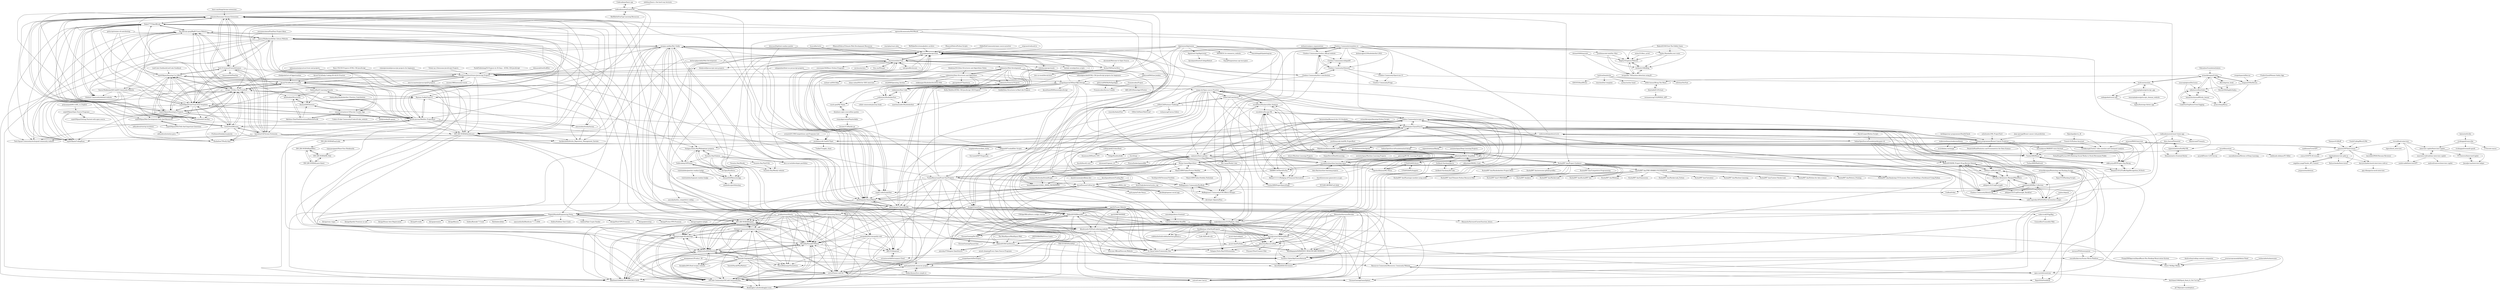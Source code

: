 digraph G {
"Codecademy/learn-cpp" -> "Lakhankumawat/LearnCPP" ["e"=1]
"EddieHubCommunity/open-source-practice" -> "priyankarpal/projectshut" ["e"=1]
"codezonediitj/pydatastructs" -> "IndianOpenSourceFoundation/dynamic-cli" ["e"=1]
"codezonediitj/pydatastructs" -> "TusharAMD/Runn" ["e"=1]
"codezonediitj/pydatastructs" -> "prathimacode-hub/IoT-Spot" ["e"=1]
"codezonediitj/pydatastructs" -> "srimani-programmer/Breast-Cancer-Predictor" ["e"=1]
"codezonediitj/pydatastructs" -> "abhijeet007rocks8/Dev-Scripts" ["e"=1]
"codezonediitj/pydatastructs" -> "antrikshmisri/checkpoint" ["e"=1]
"codezonediitj/pydatastructs" -> "Daksh777/TakeABreak" ["e"=1]
"codezonediitj/pydatastructs" -> "FedgeHund/mrktdb" ["e"=1]
"learn-anything/chrome-extensions" -> "ridsuteri/Awesome-Chrome-Extensions" ["e"=1]
"PalisadoesFoundation/talawa" -> "avinashkranjan/Friday" ["e"=1]
"builtree/simulate" -> "smaranjitghose/girlscript_app"
"builtree/simulate" -> "avinashkranjan/Friday"
"builtree/simulate" -> "codingindia/travel-safe"
"builtree/simulate" -> "fnplus/footsteps-flutter-app"
"akshitagupta15june/Face-X" -> "abhisheks008/DL-Simplified"
"akshitagupta15june/Face-X" -> "Kumar-laxmi/Algorithms"
"akshitagupta15june/Face-X" -> "Niketkumardheeryan/ML-CaPsule"
"akshitagupta15june/Face-X" -> "Vikash-8090-Yadav/Future.WebNet"
"akshitagupta15june/Face-X" -> "srimani-programmer/Breast-Cancer-Predictor"
"akshitagupta15june/Face-X" -> "TusharKesarwani/Front-End-Projects"
"akshitagupta15june/Face-X" -> "adithya-s-k/World-of-AI"
"akshitagupta15june/Face-X" -> "The-Data-Alchemists-Manipal/MindWave"
"akshitagupta15june/Face-X" -> "akshitagupta15june/Moksh"
"akshitagupta15june/Face-X" -> "Clueless-Community/scrape-up"
"akshitagupta15june/Face-X" -> "Rakesh9100/ML-Project-Drug-Review-Dataset"
"akshitagupta15june/Face-X" -> "akshitagupta15june/PetMe"
"akshitagupta15june/Face-X" -> "abhisheks008/ML-Crate"
"akshitagupta15june/Face-X" -> "Clueless-Community/fintech-api"
"akshitagupta15june/Face-X" -> "codezonediitj/pydatastructs" ["e"=1]
"avinashkranjan/Amazing-Python-Scripts" -> "akshitagupta15june/Face-X" ["e"=1]
"keshavgbpecdelhi/Web-Development" -> "codemistic/Web-Development" ["e"=1]
"keshavgbpecdelhi/Web-Development" -> "ZeroOctave/ZeroOctave-Javascript-Projects" ["e"=1]
"Niketkumardheeryan/ML-CaPsule" -> "recodehive/machine-learning-repos"
"Niketkumardheeryan/ML-CaPsule" -> "recodehive/Scrape-ML"
"Niketkumardheeryan/ML-CaPsule" -> "abhisheks008/DL-Simplified"
"Niketkumardheeryan/ML-CaPsule" -> "srimani-programmer/Breast-Cancer-Predictor"
"Niketkumardheeryan/ML-CaPsule" -> "akshitagupta15june/Face-X"
"Niketkumardheeryan/ML-CaPsule" -> "TAHIR0110/ThereForYou"
"Niketkumardheeryan/ML-CaPsule" -> "recodehive/Stackoverflow-Analysis"
"Niketkumardheeryan/ML-CaPsule" -> "Akshat111111/Hedging-of-Financial-Derivatives"
"Niketkumardheeryan/ML-CaPsule" -> "Kushal997-das/Project-Guidance"
"Niketkumardheeryan/ML-CaPsule" -> "animator/learn-python"
"Niketkumardheeryan/ML-CaPsule" -> "UppuluriKalyani/ML-Nexus"
"Niketkumardheeryan/ML-CaPsule" -> "UTSAVS26/PyVerse"
"Niketkumardheeryan/ML-CaPsule" -> "TusharAMD/Runn"
"Niketkumardheeryan/ML-CaPsule" -> "nikki-priyaHIT/Project-Exp-Recog"
"Niketkumardheeryan/ML-CaPsule" -> "SrijanShovit/HealthLearning"
"aswintechguy/Machine-Learning-Projects" -> "recodehive/machine-learning-repos" ["e"=1]
"Dipeshpal/Jarvis_AI" -> "Umesh-01/Python-Assistant" ["e"=1]
"LeetCode-Feedback/LeetCode-Feedback" -> "arpit456jain/Amazing-Css-Effects" ["e"=1]
"romeojeremiah/javascript-projects-for-beginners" -> "ZeroOctave/ZeroOctave-Javascript-Projects" ["e"=1]
"zero-to-mastery/javascript20-projects" -> "ZeroOctave/ZeroOctave-Javascript-Projects" ["e"=1]
"gimseng/99-ML-Learning-Projects" -> "recodehive/machine-learning-repos" ["e"=1]
"behnamazimi/practical-front-end-projects" -> "ZeroOctave/ZeroOctave-Javascript-Projects" ["e"=1]
"behnamazimi/practical-front-end-projects" -> "TusharKesarwani/Front-End-Projects" ["e"=1]
"behnamazimi/practical-front-end-projects" -> "surajm-333/Ace-The-FrontEnd" ["e"=1]
"CatsInTech/Rezume" -> "Daksh777/TakeABreak"
"CatsInTech/Rezume" -> "arpit456jain/Amazing-Css-Effects"
"CatsInTech/Rezume" -> "Hackathon7/Pacify-final"
"CatsInTech/Rezume" -> "arpit456jain/Cool-Front-End-Templates"
"CatsInTech/Rezume" -> "harshita214/Chrome-Extension"
"CatsInTech/Rezume" -> "adityabisoi/notation-guru"
"CatsInTech/Rezume" -> "ridsuteri/Awesome-Chrome-Extensions"
"CatsInTech/Rezume" -> "DSC-JSS-NOIDA/QuickLearn"
"CatsInTech/Rezume" -> "The-Shivam-garg/BigB-E-learn-Websit-e"
"CatsInTech/Rezume" -> "surajm-333/Ace-The-FrontEnd"
"CatsInTech/Rezume" -> "khushi-purwar/WebDev-ProjectKart"
"CatsInTech/Rezume" -> "PrathmeshSadake/unsplashy"
"CatsInTech/Rezume" -> "hariketsheth/Article_Repository_Management_System"
"avinashkranjan/Pentesting-and-Hacking-Scripts" -> "sahil-sagwekar2652/GitHub-Automation-scripts"
"avinashkranjan/Pentesting-and-Hacking-Scripts" -> "Tejas1510/Hacking-Scripts" ["e"=1]
"avinashkranjan/Pentesting-and-Hacking-Scripts" -> "sourabhsikarwar/Scene-Movie-Platform"
"avinashkranjan/Pentesting-and-Hacking-Scripts" -> "neelshah2409/Bot-Collection"
"avinashkranjan/Pentesting-and-Hacking-Scripts" -> "The-Data-Alchemists-Manipal/MindWave"
"himanshusharma89/relic_bazaar" -> "infiniteoverflow/Libro"
"himanshusharma89/relic_bazaar" -> "CodeFlowOrg/forestTreesTagging"
"himanshusharma89/relic_bazaar" -> "pratyushmp/Batua"
"origranot/reduced.to" -> "priyankarpal/projectshut" ["e"=1]
"HarshCasper/Rotten-Scripts" -> "IndianOpenSourceFoundation/dynamic-cli" ["e"=1]
"srimani-programmer/Breast-Cancer-Predictor" -> "nikki-priyaHIT/Project-Exp-Recog"
"srimani-programmer/Breast-Cancer-Predictor" -> "Niketkumardheeryan/ML-CaPsule"
"srimani-programmer/Breast-Cancer-Predictor" -> "TusharAMD/Runn"
"srimani-programmer/Breast-Cancer-Predictor" -> "debamitr1012/TrafficSignRecognition_PyTorch"
"srimani-programmer/Breast-Cancer-Predictor" -> "siv2r/kidney-exchange"
"srimani-programmer/Breast-Cancer-Predictor" -> "karunakaran186/KAVI-voice-Assitant"
"srimani-programmer/Breast-Cancer-Predictor" -> "PetalsOnWind/Statistics-and-Econometrics-for-Data-Science" ["e"=1]
"srimani-programmer/Breast-Cancer-Predictor" -> "akshitagupta15june/Face-X"
"srimani-programmer/Breast-Cancer-Predictor" -> "hritikksingh/Twitter-video-emotion-and-sentiment-analysis"
"srimani-programmer/Breast-Cancer-Predictor" -> "codezonediitj/pydatastructs" ["e"=1]
"IndianOpenSourceFoundation/dynamic-cli" -> "IndianOpenSourceFoundation/iosf-design"
"IndianOpenSourceFoundation/dynamic-cli" -> "codezonediitj/pydatastructs" ["e"=1]
"IndianOpenSourceFoundation/dynamic-cli" -> "neelshah2409/Bot-Collection"
"IndianOpenSourceFoundation/dynamic-cli" -> "sahil-sagwekar2652/GitHub-Automation-scripts"
"IndianOpenSourceFoundation/dynamic-cli" -> "abhijeet007rocks8/Dev-Scripts"
"IndianOpenSourceFoundation/dynamic-cli" -> "TusharAMD/Runn"
"IndianOpenSourceFoundation/dynamic-cli" -> "Clueless-Community/fintech-api"
"IndianOpenSourceFoundation/dynamic-cli" -> "Rakesh9100/ML-Project-Drug-Review-Dataset"
"iedr/goodfirstissues" -> "shyamtawli/devFind" ["e"=1]
"iedr/goodfirstissues" -> "priyankarpal/projectshut" ["e"=1]
"iedr/goodfirstissues" -> "akshitagupta15june/Moksh" ["e"=1]
"Kushal997-das/THE-SPARKS-FOUNDATION" -> "Kushal997-das/Hackerrank"
"Kushal997-das/THE-SPARKS-FOUNDATION" -> "Kushal997-das/Kushal997-das"
"Kushal997-das/THE-SPARKS-FOUNDATION" -> "Kushal997-das/Webmap"
"Kushal997-das/THE-SPARKS-FOUNDATION" -> "Kushal997-das/Machine-Learning"
"Kushal997-das/THE-SPARKS-FOUNDATION" -> "Kushal997-das/Python-for-data-science"
"Kushal997-das/THE-SPARKS-FOUNDATION" -> "Kushal997-das/Pattern_Printing"
"Kushal997-das/THE-SPARKS-FOUNDATION" -> "Kushal997-das/Analyzing-US-Economic-Data-and-Building-a-Dashboard-Using-Python"
"Kushal997-das/THE-SPARKS-FOUNDATION" -> "Kushal997-das/Pyautogui-module-using-audio"
"Kushal997-das/THE-SPARKS-FOUNDATION" -> "Kushal997-das/Ultimate-Python-Resource-Hub"
"Kushal997-das/THE-SPARKS-FOUNDATION" -> "Kushal997-das/C-PROGRAM"
"Kushal997-das/THE-SPARKS-FOUNDATION" -> "Kushal997-das/Contest-Hackerrank-"
"Kushal997-das/THE-SPARKS-FOUNDATION" -> "Kushal997-das/Java"
"Kushal997-das/THE-SPARKS-FOUNDATION" -> "Kushal997-das/Gameseries"
"Kushal997-das/THE-SPARKS-FOUNDATION" -> "Kushal997-das/Hackerrank_Python"
"Kushal997-das/THE-SPARKS-FOUNDATION" -> "Kushal997-das/Calculator"
"RedSkittleFox/Cpp-Learning-Resources" -> "Lakhankumawat/LearnCPP" ["e"=1]
"Blocship/star_book" -> "Harshit564/AapKaVaidya"
"Blocship/star_book" -> "avinashkranjan/Friday"
"smaranjitghose/girlscript_app" -> "codingindia/travel-safe"
"smaranjitghose/girlscript_app" -> "smaranjitghose/girlscript_chennai_website"
"smaranjitghose/girlscript_app" -> "builtree/simulate"
"codingindia/travel-safe" -> "fnplus/footsteps-flutter-app"
"solygambas/html-css-javascript-projects" -> "ZeroOctave/ZeroOctave-Javascript-Projects" ["e"=1]
"solygambas/html-css-javascript-projects" -> "swapnilsparsh/30DaysOfJavaScript" ["e"=1]
"aswintechguy/Deep-Learning-Projects" -> "abhisheks008/DL-Simplified" ["e"=1]
"arpit456jain/Amazing-Css-Effects" -> "arpit456jain/Amazing-Js-Projects"
"arpit456jain/Amazing-Css-Effects" -> "arpit456jain/Cool-Front-End-Templates"
"arpit456jain/Amazing-Css-Effects" -> "arpit456jain/Web-Development-Path-And-Resources"
"arpit456jain/Amazing-Css-Effects" -> "0xvashishth/CalcHub"
"arpit456jain/Amazing-Css-Effects" -> "arpit456jain/CodingEasy"
"arpit456jain/Amazing-Css-Effects" -> "Tech-N-Science/FunwithScience"
"arpit456jain/Amazing-Css-Effects" -> "Daksh777/TakeABreak"
"arpit456jain/Amazing-Css-Effects" -> "CatsInTech/Rezume"
"arpit456jain/Amazing-Css-Effects" -> "surajm-333/Ace-The-FrontEnd"
"arpit456jain/Amazing-Css-Effects" -> "Ayush7614/Bundli-Frontend"
"arpit456jain/Amazing-Css-Effects" -> "DSC-JSS-NOIDA/QuickLearn"
"arpit456jain/Amazing-Css-Effects" -> "The-Shivam-garg/BigB-E-learn-Websit-e"
"arpit456jain/Amazing-Css-Effects" -> "khushi-purwar/WebDev-ProjectKart"
"arpit456jain/Amazing-Js-Projects" -> "arpit456jain/Amazing-Css-Effects"
"arpit456jain/Amazing-Js-Projects" -> "arpit456jain/Cool-Front-End-Templates"
"arpit456jain/Amazing-Js-Projects" -> "surajm-333/Ace-The-FrontEnd"
"arpit456jain/Amazing-Js-Projects" -> "arpit456jain/Web-Development-Path-And-Resources"
"arpit456jain/Amazing-Js-Projects" -> "Ayush7614/Bundli-Frontend"
"arpit456jain/Amazing-Js-Projects" -> "khushi-purwar/WebDev-ProjectKart"
"arpit456jain/Amazing-Js-Projects" -> "arpit456jain/CodingEasy"
"arpit456jain/Amazing-Js-Projects" -> "ridsuteri/Awesome-Chrome-Extensions"
"arpit456jain/Amazing-Js-Projects" -> "Hackathon7/Pacify-final"
"arpit456jain/Amazing-Js-Projects" -> "0xvashishth/CalcHub"
"arpit456jain/Amazing-Js-Projects" -> "abhijeet007rocks8/Dev-Scripts"
"prathimacode-hub/IoT-Spot" -> "Sulagna-Dutta-Roy/Webeginner-projects"
"prathimacode-hub/IoT-Spot" -> "7saikat7/supply_chain"
"prathimacode-hub/IoT-Spot" -> "hritikksingh/Twitter-video-emotion-and-sentiment-analysis"
"Lakhankumawat/LearnCPP" -> "Codecademy/learn-cpp" ["e"=1]
"Lakhankumawat/LearnCPP" -> "surajm-333/Ace-The-FrontEnd"
"Lakhankumawat/LearnCPP" -> "khushi-purwar/WebDev-ProjectKart"
"Lakhankumawat/LearnCPP" -> "ridsuteri/Awesome-Chrome-Extensions"
"Lakhankumawat/LearnCPP" -> "Rayman-Sodhi/Clone-IT"
"Lakhankumawat/LearnCPP" -> "arpit456jain/Cool-Front-End-Templates"
"Lakhankumawat/LearnCPP" -> "Kushal997-das/Project-Guidance"
"Lakhankumawat/LearnCPP" -> "harshita214/Chrome-Extension"
"Lakhankumawat/LearnCPP" -> "RedSkittleFox/Cpp-Learning-Resources" ["e"=1]
"Lakhankumawat/LearnCPP" -> "arpit456jain/Amazing-Js-Projects"
"Lakhankumawat/LearnCPP" -> "0xvashishth/CalcHub"
"Lakhankumawat/LearnCPP" -> "abhijeet007rocks8/Dev-Scripts"
"Lakhankumawat/LearnCPP" -> "prathimacode-hub/IoT-Spot"
"Lakhankumawat/LearnCPP" -> "Lakhankumawat/smart-home-app"
"Lakhankumawat/LearnCPP" -> "swapnilsparsh/30DaysOfJavaScript"
"swapnilsparsh/DevEmpire" -> "jayk-gupta/web-resources-project"
"vibalijoshi/List-of-Opportunities" -> "Ayush7614/Bundli-Frontend" ["e"=1]
"avinash201199/Competitions-and-Programs-List" -> "prathimacode-hub/IoT-Spot" ["e"=1]
"zedshaw/learn-c-the-hard-way-lectures" -> "Lakhankumawat/LearnCPP" ["e"=1]
"smaranjitghose/DocLense" -> "infiniteoverflow/Libro" ["e"=1]
"smaranjitghose/DocLense" -> "himanshusharma89/relic_bazaar" ["e"=1]
"Kushal997-das/Project-Guidance" -> "Kushal997-das/THE-SPARKS-FOUNDATION"
"Kushal997-das/Project-Guidance" -> "Kushal997-das/Hackerrank"
"Kushal997-das/Project-Guidance" -> "Kushal997-das/Kushal997-das"
"Kushal997-das/Project-Guidance" -> "Kushal997-das/Pattern_Printing"
"Kushal997-das/Project-Guidance" -> "Kushal997-das/Webmap"
"Kushal997-das/Project-Guidance" -> "Kushal997-das/Hacktoberfest-Project-Ideas"
"Kushal997-das/Project-Guidance" -> "Niketkumardheeryan/ML-CaPsule"
"Kushal997-das/Project-Guidance" -> "Kushal997-das/Pyautogui-module-using-audio"
"Kushal997-das/Project-Guidance" -> "Kushal997-das/awesome-github-profiles"
"Kushal997-das/Project-Guidance" -> "Kushal997-das/Ultimate-Python-Resource-Hub"
"Kushal997-das/Project-Guidance" -> "Kushal997-das/Analyzing-US-Economic-Data-and-Building-a-Dashboard-Using-Python"
"Kushal997-das/Project-Guidance" -> "Kushal997-das/Competitive-Programming"
"Kushal997-das/Project-Guidance" -> "Kushal997-das/Python-for-data-science"
"Kushal997-das/Project-Guidance" -> "Kushal997-das/C-PROGRAM"
"Kushal997-das/Project-Guidance" -> "Kushal997-das/Java"
"shsarv/Machine-Learning-Projects" -> "recodehive/machine-learning-repos" ["e"=1]
"kritikaparmar-programmer/HealthCheck" -> "srimani-programmer/Breast-Cancer-Predictor" ["e"=1]
"Vishal-raj-1/Awesome-JavaScript-Projects" -> "ZeroOctave/ZeroOctave-Javascript-Projects" ["e"=1]
"ZeroOctave/ZeroOctave-Javascript-Projects" -> "arpit456jain/Amazing-Js-Projects"
"ZeroOctave/ZeroOctave-Javascript-Projects" -> "ridsuteri/Awesome-Chrome-Extensions"
"ZeroOctave/ZeroOctave-Javascript-Projects" -> "thinkswell/javascript-mini-projects" ["e"=1]
"ZeroOctave/ZeroOctave-Javascript-Projects" -> "arpit456jain/Cool-Front-End-Templates"
"ZeroOctave/ZeroOctave-Javascript-Projects" -> "surajm-333/Ace-The-FrontEnd"
"ZeroOctave/ZeroOctave-Javascript-Projects" -> "khushi-purwar/WebDev-ProjectKart"
"ZeroOctave/ZeroOctave-Javascript-Projects" -> "Ayush7614/Bundli-Frontend"
"ZeroOctave/ZeroOctave-Javascript-Projects" -> "DSC-JSS-NOIDA/QuickLearn"
"ZeroOctave/ZeroOctave-Javascript-Projects" -> "Sulagna-Dutta-Roy/Webeginner-projects"
"ZeroOctave/ZeroOctave-Javascript-Projects" -> "SauravMukherjee44/CodeIN-Community-Website"
"ZeroOctave/ZeroOctave-Javascript-Projects" -> "swapnilsparsh/30DaysOfJavaScript"
"ZeroOctave/ZeroOctave-Javascript-Projects" -> "zero-to-mastery/javascript20-projects" ["e"=1]
"ZeroOctave/ZeroOctave-Javascript-Projects" -> "harshita214/Chrome-Extension"
"ZeroOctave/ZeroOctave-Javascript-Projects" -> "pranjay-poddar/Dev-Geeks"
"ZeroOctave/ZeroOctave-Javascript-Projects" -> "unseen1980/awesome-travel" ["e"=1]
"PacktPublishing/50-Projects-In-50-Days---HTML-CSS-JavaScript" -> "ZeroOctave/ZeroOctave-Javascript-Projects" ["e"=1]
"Eduhub-Community/Eduhub-Community.github.io" -> "DSC-JSS-NOIDA/blogzen"
"Eduhub-Community/Eduhub-Community.github.io" -> "agamjotsingh18/codesetgo"
"Eduhub-Community/Eduhub-Community.github.io" -> "AbhiPatel10/AISKCON-CONSTRUCTION"
"Eduhub-Community/Eduhub-Community.github.io" -> "aniketsinha2002/DataGeek"
"Eduhub-Community/Eduhub-Community.github.io" -> "OSCode-Community/OSCodeCommunitySite"
"Eduhub-Community/Eduhub-Community.github.io" -> "Bookingjini-Labs/bookingjini-icons"
"Eduhub-Community/Eduhub-Community.github.io" -> "MonalikaPatnaik/UMatter"
"Eduhub-Community/Eduhub-Community.github.io" -> "ssitvit/Games-and-Go"
"Eduhub-Community/Eduhub-Community.github.io" -> "PiyushKalyanpy/GyanaGuru"
"thinkswell/javascript-mini-projects" -> "ZeroOctave/ZeroOctave-Javascript-Projects" ["e"=1]
"thinkswell/javascript-mini-projects" -> "shyamtawli/devFind" ["e"=1]
"prathimacode-hub/ML-ProjectKart" -> "Niketkumardheeryan/ML-CaPsule" ["e"=1]
"praveenscience/FinalYear-Project-Ideas" -> "SauravMukherjee44/Aec-Library-Website" ["e"=1]
"praveenscience/FinalYear-Project-Ideas" -> "Ayush7614/Bundli-Frontend" ["e"=1]
"hilmanski/freeStuffDev" -> "ZeroOctave/ZeroOctave-Javascript-Projects" ["e"=1]
"Rayman-Sodhi/Clone-IT" -> "khushi-purwar/WebDev-ProjectKart"
"Rayman-Sodhi/Clone-IT" -> "surajm-333/Ace-The-FrontEnd"
"Rayman-Sodhi/Clone-IT" -> "hariketsheth/Article_Repository_Management_System"
"Rayman-Sodhi/Clone-IT" -> "iamsonukushwaha/tarana"
"Rayman-Sodhi/Clone-IT" -> "arpit456jain/Cool-Front-End-Templates"
"swapnilsparsh/30DaysOfJavaScript" -> "HuXn-WebDev/HTML-CSS-JavaScript-100-Projects" ["e"=1]
"swapnilsparsh/30DaysOfJavaScript" -> "ZeroOctave/ZeroOctave-Javascript-Projects"
"swapnilsparsh/30DaysOfJavaScript" -> "Rakesh9100/CalcDiverse"
"swapnilsparsh/30DaysOfJavaScript" -> "Its-Aman-Yadav/Community-Site"
"swapnilsparsh/30DaysOfJavaScript" -> "surajm-333/Ace-The-FrontEnd"
"swapnilsparsh/30DaysOfJavaScript" -> "Rakesh9100/Beautiify"
"swapnilsparsh/30DaysOfJavaScript" -> "anuragverma108/SwapReads"
"swapnilsparsh/30DaysOfJavaScript" -> "kunjgit/GameZone"
"swapnilsparsh/30DaysOfJavaScript" -> "fsiddh/Data-Structures-in-Real-Life-Projects" ["e"=1]
"swapnilsparsh/30DaysOfJavaScript" -> "ridsuteri/Awesome-Chrome-Extensions"
"swapnilsparsh/30DaysOfJavaScript" -> "arghadipmanna101/Flipkart_Clone"
"swapnilsparsh/30DaysOfJavaScript" -> "Suchitra-Sahoo/AgriLearnNetwork"
"swapnilsparsh/30DaysOfJavaScript" -> "AyushSaini00/60minuteJavaScript" ["e"=1]
"swapnilsparsh/30DaysOfJavaScript" -> "arpit456jain/Amazing-Js-Projects"
"swapnilsparsh/30DaysOfJavaScript" -> "sanjay-kv/Open-source-Practice"
"khushi-purwar/WebDev-ProjectKart" -> "Rayman-Sodhi/Clone-IT"
"khushi-purwar/WebDev-ProjectKart" -> "arpit456jain/Cool-Front-End-Templates"
"khushi-purwar/WebDev-ProjectKart" -> "Ayush7614/Bundli-Frontend"
"khushi-purwar/WebDev-ProjectKart" -> "Daksh777/TakeABreak"
"khushi-purwar/WebDev-ProjectKart" -> "arpit456jain/Amazing-Js-Projects"
"khushi-purwar/WebDev-ProjectKart" -> "surajm-333/Ace-The-FrontEnd"
"khushi-purwar/WebDev-ProjectKart" -> "abhijeet007rocks8/Dev-Scripts"
"khushi-purwar/WebDev-ProjectKart" -> "Hackathon7/Pacify-final"
"khushi-purwar/WebDev-ProjectKart" -> "DSC-JSS-NOIDA/QuickLearn"
"khushi-purwar/WebDev-ProjectKart" -> "hariketsheth/Article_Repository_Management_System"
"khushi-purwar/WebDev-ProjectKart" -> "iamsonukushwaha/tarana"
"khushi-purwar/WebDev-ProjectKart" -> "CatsInTech/Rezume"
"khushi-purwar/WebDev-ProjectKart" -> "Tech-Squad-Community/techsquad-community-website"
"khushi-purwar/WebDev-ProjectKart" -> "The-Shivam-garg/BigB-E-learn-Websit-e"
"recodehive/Stackoverflow-Analysis" -> "sanjay-kv/Open-source-Practice"
"recodehive/Stackoverflow-Analysis" -> "codeharborhub/codeharborhub.github.io"
"recodehive/Stackoverflow-Analysis" -> "Akshat111111/Hedging-of-Financial-Derivatives"
"recodehive/Stackoverflow-Analysis" -> "recodehive/Scrape-ML"
"swapnilsparsh/Rescue" -> "shagun25/SheHeroes" ["e"=1]
"arpit456jain/Cool-Front-End-Templates" -> "arpit456jain/Amazing-Css-Effects"
"arpit456jain/Cool-Front-End-Templates" -> "arpit456jain/Amazing-Js-Projects"
"arpit456jain/Cool-Front-End-Templates" -> "Ayush7614/Bundli-Frontend"
"arpit456jain/Cool-Front-End-Templates" -> "surajm-333/Ace-The-FrontEnd"
"arpit456jain/Cool-Front-End-Templates" -> "khushi-purwar/WebDev-ProjectKart"
"arpit456jain/Cool-Front-End-Templates" -> "Daksh777/TakeABreak"
"arpit456jain/Cool-Front-End-Templates" -> "Rayman-Sodhi/Clone-IT"
"arpit456jain/Cool-Front-End-Templates" -> "Tech-N-Science/FunwithScience"
"arpit456jain/Cool-Front-End-Templates" -> "0xvashishth/CalcHub"
"arpit456jain/Cool-Front-End-Templates" -> "arpit456jain/Web-Development-Path-And-Resources"
"arpit456jain/Cool-Front-End-Templates" -> "CatsInTech/Rezume"
"arpit456jain/Cool-Front-End-Templates" -> "abhijeet007rocks8/Dev-Scripts"
"arpit456jain/Cool-Front-End-Templates" -> "arpit456jain/CodingEasy"
"arpit456jain/Cool-Front-End-Templates" -> "The-Shivam-garg/BigB-E-learn-Websit-e"
"arpit456jain/Cool-Front-End-Templates" -> "ridsuteri/Awesome-Chrome-Extensions"
"aryasoni98/AI-Interview" -> "jiatastic/GPTInterviewer"
"aryasoni98/AI-Interview" -> "antrikshmisri/checkpoint"
"aryasoni98/AI-Interview" -> "hritikksingh/Twitter-video-emotion-and-sentiment-analysis"
"aryasoni98/AI-Interview" -> "TusharAMD/Runn"
"nishantwrp/gsoc-organizations" -> "Clueless-Community/clueless-official-website" ["e"=1]
"Basir-PD/100-Projects-HTML-CSS-JavaScript" -> "ZeroOctave/ZeroOctave-Javascript-Projects" ["e"=1]
"Ayush7614/Bundli-Frontend" -> "arpit456jain/Cool-Front-End-Templates"
"Ayush7614/Bundli-Frontend" -> "khushi-purwar/WebDev-ProjectKart"
"Ayush7614/Bundli-Frontend" -> "arpit456jain/Amazing-Js-Projects"
"Ayush7614/Bundli-Frontend" -> "surajm-333/Ace-The-FrontEnd"
"Ayush7614/Bundli-Frontend" -> "sameersrivastava13/Vaccine-Tracker-App"
"Ayush7614/Bundli-Frontend" -> "arpit456jain/Amazing-Css-Effects"
"Ayush7614/Bundli-Frontend" -> "SahityaRoy/E-Learning-freesite"
"Ayush7614/Bundli-Frontend" -> "DSC-JSS-NOIDA/QuickLearn"
"Tech-N-Science/FunwithScience" -> "The-Shivam-garg/BigB-E-learn-Websit-e"
"Tech-N-Science/FunwithScience" -> "SaraswatGit/PlanZap"
"Tech-N-Science/FunwithScience" -> "sameersrivastava13/Vaccine-Tracker-App"
"Tech-N-Science/FunwithScience" -> "arpit456jain/Cool-Front-End-Templates"
"Tech-N-Science/FunwithScience" -> "arpit456jain/Amazing-Css-Effects"
"Tech-N-Science/FunwithScience" -> "harshita214/Chrome-Extension"
"Tech-N-Science/FunwithScience" -> "ridsuteri/Awesome-Chrome-Extensions"
"Tech-N-Science/FunwithScience" -> "Ananya02850/estore"
"Tech-N-Science/FunwithScience" -> "akshitadixit/Structurex"
"Opentek-Org/opentek" -> "ssitvit/Code-Canvas"
"Opentek-Org/opentek" -> "aniketsinha2002/DataGeek"
"Opentek-Org/opentek" -> "OSCode-Community/OSCodeCommunitySite"
"Opentek-Org/opentek" -> "MonalikaPatnaik/UMatter"
"Opentek-Org/opentek" -> "AbhiPatel10/AISKCON-CONSTRUCTION"
"Opentek-Org/opentek" -> "agamjotsingh18/codesetgo"
"Opentek-Org/opentek" -> "Bookingjini-Labs/bookingjini-icons"
"Opentek-Org/opentek" -> "PiyushKalyanpy/GyanaGuru"
"Opentek-Org/opentek" -> "TanishiNayak/MaaMatters"
"Opentek-Org/opentek" -> "Resourcio-Community/Resourcio_Community-Website"
"Opentek-Org/opentek" -> "Anupkjha2601/food-recipes-website"
"Opentek-Org/opentek" -> "jayk-gupta/web-resources-project"
"Opentek-Org/opentek" -> "ssitvit/Games-and-Go"
"Opentek-Org/opentek" -> "DSC-JSS-NOIDA/blogzen"
"Opentek-Org/opentek" -> "Eduhub-Community/Eduhub-Community.github.io"
"shravan20/github-readme-quotes" -> "akshitagupta15june/Moksh" ["e"=1]
"shravan20/github-readme-quotes" -> "priyankarpal/projectshut" ["e"=1]
"arpit456jain/Open-Source-Programs" -> "arpit456jain/Getting-Started-with-open-source"
"arpit456jain/Open-Source-Programs" -> "arpit456jain/Web-Development-Path-And-Resources"
"arpit456jain/Open-Source-Programs" -> "arpit456jain/DSA-Path-And-Important-Questions"
"arpit456jain/Open-Source-Programs" -> "arpit456jain/CodingEasy"
"adityabisoi/startup-incubator" -> "adityabisoi/notation-guru"
"nikki-priyaHIT/Project-Exp-Recog" -> "debamitr1012/TrafficSignRecognition_PyTorch"
"nikki-priyaHIT/Project-Exp-Recog" -> "TusharAMD/Runn"
"Umesh-01/Python-Assistant" -> "hritikksingh/Twitter-video-emotion-and-sentiment-analysis"
"Umesh-01/Python-Assistant" -> "nikki-priyaHIT/Project-Exp-Recog"
"Umesh-01/Python-Assistant" -> "TusharAMD/Runn"
"Umesh-01/Python-Assistant" -> "abhijeet007rocks8/Dev-Scripts"
"Umesh-01/Python-Assistant" -> "debamitr1012/TrafficSignRecognition_PyTorch"
"Umesh-01/Python-Assistant" -> "vigneshshettyin/Meetly"
"vigneshshettyin/Meetly" -> "FedgeHund/mrktdb"
"data-charya/Elemental" -> "vigneshshettyin/EatMyURL"
"data-charya/Elemental" -> "Dezenix/native-frontend-flutter"
"data-charya/Elemental" -> "vigneshshettyin/Meetly"
"TusharAMD/Runn" -> "nikki-priyaHIT/Project-Exp-Recog"
"TusharAMD/Runn" -> "TusharAMD/Mailtrack"
"TusharAMD/Runn" -> "debamitr1012/TrafficSignRecognition_PyTorch"
"iamsonukushwaha/tarana" -> "hariketsheth/Article_Repository_Management_System"
"hritikksingh/Twitter-video-emotion-and-sentiment-analysis" -> "nikki-priyaHIT/Project-Exp-Recog"
"Ayush7614/Daily-Coding-DS-ALGO-Practice" -> "Ayush7614/Bundli-Frontend" ["e"=1]
"ashishsahu1/ML-ProjectYard" -> "srimani-programmer/Breast-Cancer-Predictor" ["e"=1]
"shagun25/SheHeroes" -> "infiniteoverflow/Libro"
"shagun25/SheHeroes" -> "avinashkranjan/Friday"
"shagun25/SheHeroes" -> "pratyushmp/Batua"
"builtree/handwrite" -> "builtree/simulate"
"builtree/handwrite" -> "sachac/sachac-hand"
"builtree/handwrite" -> "willshiao/YerFont"
"builtree/handwrite" -> "GDGVIT/HandWriter" ["e"=1]
"builtree/handwrite" -> "tomchen/font-template"
"arpit456jain/DSA-Path-And-Important-Questions" -> "arpit456jain/Web-Development-Path-And-Resources"
"DhanushNehru/Ultimate-Web-Development-Resources" -> "priyankarpal/projectshut" ["e"=1]
"SahityaRoy/E-Learning-freesite" -> "SahityaRoy/Hacktoberfest_Practice_Contribution"
"SahityaRoy/E-Learning-freesite" -> "Ananya02850/estore"
"SahityaRoy/E-Learning-freesite" -> "akshitadixit/Structurex"
"SahityaRoy/E-Learning-freesite" -> "sameersrivastava13/Vaccine-Tracker-App"
"avinashkranjan/Friday" -> "infiniteoverflow/Libro"
"avinashkranjan/Friday" -> "Harshit564/AapKaVaidya"
"avinashkranjan/Friday" -> "shagun25/SheHeroes"
"avinashkranjan/Friday" -> "pratyushmp/Batua"
"avinashkranjan/Friday" -> "Blocship/star_book"
"avinashkranjan/Friday" -> "m0hit-kumar/Bring-The-Menu"
"avinashkranjan/Friday" -> "builtree/simulate"
"arpit456jain/Web-Development-Path-And-Resources" -> "arpit456jain/DSA-Path-And-Important-Questions"
"Tejas1510/Hacking-Scripts" -> "avinashkranjan/Pentesting-and-Hacking-Scripts" ["e"=1]
"Akshima-Ghai/OneEducationalWebsiteForAll" -> "sameersrivastava13/Vaccine-Tracker-App"
"Akshima-Ghai/OneEducationalWebsiteForAll" -> "akshitadixit/Structurex"
"Akshima-Ghai/OneEducationalWebsiteForAll" -> "Ananya02850/estore"
"makesmatheasy/makesmatheasy" -> "siv2r/kidney-exchange" ["e"=1]
"akshitadixit/Structurex" -> "Ananya02850/estore"
"akshitadixit/Structurex" -> "Akshima-Ghai/OneEducationalWebsiteForAll"
"infiniteoverflow/Libro" -> "CodeFlowOrg/forestTreesTagging"
"infiniteoverflow/Libro" -> "himanshusharma89/relic_bazaar"
"infiniteoverflow/Libro" -> "avinashkranjan/Friday"
"CodeFlowOrg/forestTreesTagging" -> "infiniteoverflow/Libro"
"pratyushmp/Batua" -> "infiniteoverflow/Libro"
"sameersrivastava13/Vaccine-Tracker-App" -> "Ananya02850/estore"
"sameersrivastava13/Vaccine-Tracker-App" -> "Akshima-Ghai/OneEducationalWebsiteForAll"
"sameersrivastava13/Vaccine-Tracker-App" -> "geekymeeky/JS-games"
"sameersrivastava13/Vaccine-Tracker-App" -> "Coders-Evoke-Community/CodersEvoke_website" ["e"=1]
"Ananya02850/estore" -> "akshitadixit/Structurex"
"Ananya02850/estore" -> "sameersrivastava13/Vaccine-Tracker-App"
"pranjay-poddar/Dev-Geeks" -> "DSC-JSS-NOIDA/blogzen"
"pranjay-poddar/Dev-Geeks" -> "Spyware007/Animating-Buttons"
"pranjay-poddar/Dev-Geeks" -> "priyankarpal/projectshut"
"pranjay-poddar/Dev-Geeks" -> "MonalikaPatnaik/UMatter"
"pranjay-poddar/Dev-Geeks" -> "NageshMandal/Engineering-Notes"
"pranjay-poddar/Dev-Geeks" -> "kunjgit/GameZone"
"pranjay-poddar/Dev-Geeks" -> "aniketsinha2002/DataGeek"
"pranjay-poddar/Dev-Geeks" -> "AbhiPatel10/AISKCON-CONSTRUCTION"
"pranjay-poddar/Dev-Geeks" -> "ssitvit/Games-and-Go"
"pranjay-poddar/Dev-Geeks" -> "DSC-JSS-NOIDA/QuickLearn"
"pranjay-poddar/Dev-Geeks" -> "amupedia2021/amupedia-web"
"pranjay-poddar/Dev-Geeks" -> "akshitagupta15june/Moksh"
"pranjay-poddar/Dev-Geeks" -> "jayk-gupta/web-resources-project"
"pranjay-poddar/Dev-Geeks" -> "OSCode-Community/OSCodeCommunitySite"
"pranjay-poddar/Dev-Geeks" -> "akshitagupta15june/PetMe"
"aniketsinha2002/DataGeek" -> "DSC-JSS-NOIDA/blogzen"
"aniketsinha2002/DataGeek" -> "AbhiPatel10/AISKCON-CONSTRUCTION"
"aniketsinha2002/DataGeek" -> "MonalikaPatnaik/UMatter"
"aniketsinha2002/DataGeek" -> "Eduhub-Community/Eduhub-Community.github.io"
"aniketsinha2002/DataGeek" -> "OSCode-Community/OSCodeCommunitySite"
"aniketsinha2002/DataGeek" -> "agamjotsingh18/codesetgo"
"aniketsinha2002/DataGeek" -> "Bookingjini-Labs/bookingjini-icons"
"aniketsinha2002/DataGeek" -> "PiyushKalyanpy/GyanaGuru"
"aniketsinha2002/DataGeek" -> "ssitvit/Games-and-Go"
"aniketsinha2002/DataGeek" -> "Opentek-Org/opentek"
"aniketsinha2002/DataGeek" -> "Anupkjha2601/food-recipes-website"
"aniketsinha2002/DataGeek" -> "Resourcio-Community/Resourcio_Community-Website"
"The-Shivam-garg/BigB-E-learn-Websit-e" -> "Tech-N-Science/FunwithScience"
"The-Shivam-garg/BigB-E-learn-Websit-e" -> "Daksh777/TakeABreak"
"The-Shivam-garg/BigB-E-learn-Websit-e" -> "Eduhub-Community/eduhub-website"
"The-Shivam-garg/BigB-E-learn-Websit-e" -> "Tech-Squad-Community/techsquad-community-website"
"The-Shivam-garg/BigB-E-learn-Websit-e" -> "SauravMukherjee44/Aec-Library-Website"
"The-Shivam-garg/BigB-E-learn-Websit-e" -> "arpit456jain/CodingEasy"
"The-Shivam-garg/BigB-E-learn-Websit-e" -> "DSC-JSS-NOIDA/QuickLearn"
"surajm-333/Ace-The-FrontEnd" -> "arpit456jain/Amazing-Js-Projects"
"surajm-333/Ace-The-FrontEnd" -> "arpit456jain/Cool-Front-End-Templates"
"surajm-333/Ace-The-FrontEnd" -> "ridsuteri/Awesome-Chrome-Extensions"
"surajm-333/Ace-The-FrontEnd" -> "khushi-purwar/WebDev-ProjectKart"
"surajm-333/Ace-The-FrontEnd" -> "Rayman-Sodhi/Clone-IT"
"surajm-333/Ace-The-FrontEnd" -> "Ayush7614/Bundli-Frontend"
"surajm-333/Ace-The-FrontEnd" -> "Daksh777/TakeABreak"
"surajm-333/Ace-The-FrontEnd" -> "The-Shivam-garg/BigB-E-learn-Websit-e"
"surajm-333/Ace-The-FrontEnd" -> "harshita214/Chrome-Extension"
"surajm-333/Ace-The-FrontEnd" -> "arpit456jain/Amazing-Css-Effects"
"surajm-333/Ace-The-FrontEnd" -> "0xvashishth/CalcHub"
"surajm-333/Ace-The-FrontEnd" -> "CatsInTech/Rezume"
"surajm-333/Ace-The-FrontEnd" -> "Eduhub-Community/eduhub-website"
"surajm-333/Ace-The-FrontEnd" -> "arpit456jain/CodingEasy"
"surajm-333/Ace-The-FrontEnd" -> "Hackathon7/Pacify-final"
"ridsuteri/Awesome-Chrome-Extensions" -> "harshita214/Chrome-Extension"
"ridsuteri/Awesome-Chrome-Extensions" -> "surajm-333/Ace-The-FrontEnd"
"ridsuteri/Awesome-Chrome-Extensions" -> "Daksh777/TakeABreak"
"ridsuteri/Awesome-Chrome-Extensions" -> "arpit456jain/Amazing-Js-Projects"
"ridsuteri/Awesome-Chrome-Extensions" -> "Tech-N-Science/FunwithScience"
"ridsuteri/Awesome-Chrome-Extensions" -> "Hackathon7/Pacify-final"
"ridsuteri/Awesome-Chrome-Extensions" -> "CatsInTech/Rezume"
"ridsuteri/Awesome-Chrome-Extensions" -> "arpit456jain/CodingEasy"
"ridsuteri/Awesome-Chrome-Extensions" -> "Rayman-Sodhi/Clone-IT"
"ridsuteri/Awesome-Chrome-Extensions" -> "0xvashishth/CalcHub"
"ridsuteri/Awesome-Chrome-Extensions" -> "Subhradeep10/Fitnezz"
"ridsuteri/Awesome-Chrome-Extensions" -> "iamsonukushwaha/tarana"
"ridsuteri/Awesome-Chrome-Extensions" -> "shreya024/MemoriesApp"
"ridsuteri/Awesome-Chrome-Extensions" -> "Sulagna-Dutta-Roy/Webeginner-projects"
"ridsuteri/Awesome-Chrome-Extensions" -> "prathimacode-hub/IoT-Spot"
"priiyaanjaalii0611/ASL_to_English" -> "arpit456jain/Open-Source-Programs" ["e"=1]
"reactplay/react-play" -> "priyankarpal/projectshut" ["e"=1]
"SauravMukherjee44/Aec-Library-Website" -> "SauravMukherjee44/CodeIN-Community-Website"
"SauravMukherjee44/Aec-Library-Website" -> "The-Shivam-garg/BigB-E-learn-Websit-e"
"SauravMukherjee44/Aec-Library-Website" -> "agamjotsingh18/codesetgo"
"SauravMukherjee44/Aec-Library-Website" -> "DSC-JSS-NOIDA/QuickLearn"
"SauravMukherjee44/Aec-Library-Website" -> "AbhiPatel10/AISKCON-CONSTRUCTION"
"SauravMukherjee44/Aec-Library-Website" -> "MonalikaPatnaik/UMatter"
"SauravMukherjee44/Aec-Library-Website" -> "Eduhub-Community/eduhub-website"
"SauravMukherjee44/Aec-Library-Website" -> "OSCode-Community/OSCodeCommunitySite"
"SauravMukherjee44/Aec-Library-Website" -> "NageshMandal/Engineering-Notes"
"SauravMukherjee44/Aec-Library-Website" -> "pranjay-poddar/Dev-Geeks"
"SauravMukherjee44/Aec-Library-Website" -> "aniketsinha2002/DataGeek"
"SauravMukherjee44/Aec-Library-Website" -> "DSC-JSS-NOIDA/blogzen"
"SauravMukherjee44/Aec-Library-Website" -> "Bookingjini-Labs/bookingjini-icons"
"SauravMukherjee44/Aec-Library-Website" -> "Tech-N-Science/FunwithScience"
"SauravMukherjee44/Aec-Library-Website" -> "Eduhub-Community/Eduhub-Community.github.io"
"Clueless-Community/clueless-official-website" -> "Clueless-Community/seamless-ui"
"Clueless-Community/clueless-official-website" -> "Clueless-Community/Datasets"
"Clueless-Community/clueless-official-website" -> "Clueless-Community/first-contribution"
"Clueless-Community/clueless-official-website" -> "Clueless-Community/collegeAPI"
"sourabhsikarwar/Scene-Movie-Platform" -> "Fenrir-04/Algo-Media"
"Srijita-Mandal/fix-your-nums" -> "MightyITExplorer/Website"
"Srijita-Mandal/fix-your-nums" -> "mrbhatt2348/iBlog"
"sahandghavidel/HTML-CSS-JavaScript-projects-for-beginners" -> "swapnilsparsh/30DaysOfJavaScript" ["e"=1]
"neelshah2409/Bot-Collection" -> "sahil-sagwekar2652/GitHub-Automation-scripts"
"neelshah2409/Bot-Collection" -> "Clueless-Community/fintech-api"
"neelshah2409/Bot-Collection" -> "Rakesh9100/ML-Project-Drug-Review-Dataset"
"neelshah2409/Bot-Collection" -> "The-Data-Alchemists-Manipal/MindWave"
"neelshah2409/Bot-Collection" -> "Clueless-Community/scrape-up"
"neelshah2409/Bot-Collection" -> "adithya-s-k/World-of-AI"
"neelshah2409/Bot-Collection" -> "abhijeet141/CropForesight_BackEnd"
"danielcranney/profileme-dev" -> "JasonDsouza212/free-hit" ["e"=1]
"Susmita-Dey/Sukoon" -> "Sulagna-Dutta-Roy/Webeginner-projects"
"Susmita-Dey/Sukoon" -> "tier3guy/Acadmica"
"Susmita-Dey/Sukoon" -> "Subhradeep10/Fitnezz"
"Susmita-Dey/Sukoon" -> "shreya024/MemoriesApp"
"Susmita-Dey/Sukoon" -> "Susmita-Dey/Moody-website"
"Susmita-Dey/Sukoon" -> "Susmita-Dey/TextUtils"
"Susmita-Dey/Sukoon" -> "devs-in-tech/developer-portfolios"
"SauravMukherjee44/CodeIN-Community-Website" -> "SauravMukherjee44/Aec-Library-Website"
"SauravMukherjee44/CodeIN-Community-Website" -> "The-Shivam-garg/BigB-E-learn-Websit-e"
"SauravMukherjee44/CodeIN-Community-Website" -> "Hackathon7/Pacify-final"
"SauravMukherjee44/CodeIN-Community-Website" -> "DSC-JSS-NOIDA/QuickLearn"
"SauravMukherjee44/CodeIN-Community-Website" -> "Eduhub-Community/eduhub-website"
"SauravMukherjee44/CodeIN-Community-Website" -> "Tech-Squad-Community/techsquad-community-website"
"SauravMukherjee44/CodeIN-Community-Website" -> "ridsuteri/Awesome-Chrome-Extensions"
"SauravMukherjee44/CodeIN-Community-Website" -> "arpit456jain/Cool-Front-End-Templates"
"SauravMukherjee44/CodeIN-Community-Website" -> "arpit456jain/CodingEasy"
"Clueless-Community/first-contribution" -> "Clueless-Community/clueless-official-website"
"Clueless-Community/first-contribution" -> "Clueless-Community/Datasets"
"Clueless-Community/first-contribution" -> "Clueless-Community/collegeAPI"
"Clueless-Community/first-contribution" -> "WeBeginners-Community/CSS.Effects-Designs"
"Clueless-Community/first-contribution" -> "Clueless-Community/seamless-ui"
"Clueless-Community/first-contribution" -> "meerhamzadev/Hacktoberfest"
"aaryahjolia/dsa_competitive-coding" -> "DSC-JSS-NOIDA/blogzen"
"abhisheks008/DL-Simplified" -> "abhisheks008/ML-Crate"
"abhisheks008/DL-Simplified" -> "akshitagupta15june/Face-X"
"abhisheks008/DL-Simplified" -> "Niketkumardheeryan/ML-CaPsule"
"abhisheks008/DL-Simplified" -> "recodehive/machine-learning-repos"
"abhisheks008/DL-Simplified" -> "Kumar-laxmi/Algorithms"
"abhisheks008/DL-Simplified" -> "recodehive/Scrape-ML"
"abhisheks008/DL-Simplified" -> "TAHIR0110/ThereForYou"
"abhisheks008/DL-Simplified" -> "Vikash-8090-Yadav/Future.WebNet"
"abhisheks008/DL-Simplified" -> "Avdhesh-Varshney/Jarvis"
"abhisheks008/DL-Simplified" -> "Clueless-Community/scrape-up"
"abhisheks008/DL-Simplified" -> "recodehive/Stackoverflow-Analysis"
"abhisheks008/DL-Simplified" -> "Akshat111111/Hedging-of-Financial-Derivatives"
"abhisheks008/DL-Simplified" -> "UTSAVS26/PyVerse"
"abhisheks008/DL-Simplified" -> "Kushal997-das/Project-Guidance"
"abhisheks008/DL-Simplified" -> "UppuluriKalyani/ML-Nexus"
"DSC-JSS-NOIDA/QuickLearn" -> "MonalikaPatnaik/UMatter"
"DSC-JSS-NOIDA/QuickLearn" -> "AKD-01/blogweet"
"DSC-JSS-NOIDA/QuickLearn" -> "OSCode-Community/OSCodeCommunitySite"
"DSC-JSS-NOIDA/QuickLearn" -> "agamjotsingh18/codesetgo"
"DSC-JSS-NOIDA/QuickLearn" -> "DSC-JSS-NOIDA/blogzen"
"DSC-JSS-NOIDA/QuickLearn" -> "DSC-JSS-NOIDA/EasyLinks"
"DSC-JSS-NOIDA/QuickLearn" -> "Daksh777/TakeABreak"
"megabyte0x/certified_cliche" -> "Suvraneel/NFT-Emporium"
"Vikash-8090-Yadav/Future.WebNet" -> "Vikash-8090-Yadav/Solidity-Pathshala"
"Vikash-8090-Yadav/Future.WebNet" -> "Kumar-laxmi/Algorithms"
"Vikash-8090-Yadav/Future.WebNet" -> "TusharKesarwani/Front-End-Projects"
"girlscript/winter-of-contributing" -> "arpit456jain/Amazing-Css-Effects" ["e"=1]
"girlscript/winter-of-contributing" -> "SauravMukherjee44/Aec-Library-Website" ["e"=1]
"girlscript/winter-of-contributing" -> "arpit456jain/Cool-Front-End-Templates" ["e"=1]
"Daksh777/TakeABreak" -> "Eduhub-Community/eduhub-website"
"Daksh777/TakeABreak" -> "hariketsheth/Article_Repository_Management_System"
"Daksh777/TakeABreak" -> "iamsonukushwaha/tarana"
"Daksh777/TakeABreak" -> "arpit456jain/CodingEasy"
"Daksh777/TakeABreak" -> "The-Shivam-garg/BigB-E-learn-Websit-e"
"Daksh777/TakeABreak" -> "ridsuteri/Awesome-Chrome-Extensions"
"Daksh777/TakeABreak" -> "0xvashishth/CalcHub"
"Daksh777/TakeABreak" -> "khushi-purwar/WebDev-ProjectKart"
"Daksh777/TakeABreak" -> "Hackathon7/Pacify-final"
"Daksh777/TakeABreak" -> "Tech-Squad-Community/techsquad-community-website"
"ayush-sleeping/Every-Open-Source-Programs" -> "swapnilsparsh/DevEmpire" ["e"=1]
"abhisheks008/ML-Crate" -> "abhisheks008/DL-Simplified"
"abhisheks008/ML-Crate" -> "Avdhesh-Varshney/AI-Code"
"abhisheks008/ML-Crate" -> "adithya-s-k/World-of-AI"
"agamjotsingh18/codesetgo" -> "AbhiPatel10/AISKCON-CONSTRUCTION"
"agamjotsingh18/codesetgo" -> "DSC-JSS-NOIDA/blogzen"
"agamjotsingh18/codesetgo" -> "MonalikaPatnaik/UMatter"
"agamjotsingh18/codesetgo" -> "Eduhub-Community/Eduhub-Community.github.io"
"agamjotsingh18/codesetgo" -> "OSCode-Community/OSCodeCommunitySite"
"agamjotsingh18/codesetgo" -> "aniketsinha2002/DataGeek"
"Dun-sin/Whisper" -> "shyamtawli/devFind" ["e"=1]
"Subhradeep10/Fitnezz" -> "Sulagna-Dutta-Roy/Webeginner-projects"
"Subhradeep10/Fitnezz" -> "tier3guy/Acadmica"
"Subhradeep10/Fitnezz" -> "shreya024/MemoriesApp"
"amupedia2021/amupedia-web" -> "MonalikaPatnaik/UMatter"
"amupedia2021/amupedia-web" -> "ChromeGaming/GameSphere"
"amupedia2021/amupedia-web" -> "thekavikumar/love-simple-ui"
"amupedia2021/amupedia-web" -> "AKD-01/blogweet"
"amupedia2021/amupedia-web" -> "PiyushKalyanpy/GyanaGuru"
"amupedia2021/amupedia-web" -> "ssitvit/Code-Canvas"
"amupedia2021/amupedia-web" -> "OSCode-Community/OSCodeCommunitySite"
"ngoworldcommunity/NGOWorld" -> "priyankarpal/projectshut" ["e"=1]
"ngoworldcommunity/NGOWorld" -> "akshitagupta15june/Moksh" ["e"=1]
"ngoworldcommunity/NGOWorld" -> "JasonDsouza212/free-hit" ["e"=1]
"ngoworldcommunity/NGOWorld" -> "SauravMukherjee44/Aec-Library-Website" ["e"=1]
"debamitr1012/TrafficSignRecognition_PyTorch" -> "nikki-priyaHIT/Project-Exp-Recog"
"arpit456jain/Getting-Started-with-open-source" -> "arpit456jain/Open-Source-Programs"
"coding-geek21/classDeck" -> "FedgeHund/mrktdb"
"coding-geek21/classDeck" -> "Aryamanz29/Elastic-CFC"
"vigneshshettyin/EatMyURL" -> "data-charya/Elemental"
"vigneshshettyin/EatMyURL" -> "Dezenix/native-frontend-flutter"
"Eduhub-Community/eduhub-website" -> "Daksh777/TakeABreak"
"Eduhub-Community/eduhub-website" -> "arpit456jain/CodingEasy"
"abhijeet007rocks8/Dev-Scripts" -> "FedgeHund/mrktdb"
"abhijeet007rocks8/Dev-Scripts" -> "Suvraneel/NFT-Emporium"
"Lakhankumawat/smart-home-app" -> "data-charya/Elemental"
"Lakhankumawat/smart-home-app" -> "Mastersam07/smarty" ["e"=1]
"Lakhankumawat/smart-home-app" -> "nikki-priyaHIT/Project-Exp-Recog"
"Lakhankumawat/smart-home-app" -> "TusharAMD/Runn"
"Lakhankumawat/smart-home-app" -> "vigneshshettyin/EatMyURL"
"harshita214/Chrome-Extension" -> "ridsuteri/Awesome-Chrome-Extensions"
"harshita214/Chrome-Extension" -> "Hackathon7/Pacify-final"
"harshita214/Chrome-Extension" -> "abhijeet007rocks8/Dev-Scripts"
"harshita214/Chrome-Extension" -> "Tech-N-Science/FunwithScience"
"harshita214/Chrome-Extension" -> "Tech-Squad-Community/techsquad-community-website"
"harshita214/Chrome-Extension" -> "CatsInTech/Rezume"
"harshita214/Chrome-Extension" -> "surajm-333/Ace-The-FrontEnd"
"harshita214/Chrome-Extension" -> "The-Shivam-garg/BigB-E-learn-Websit-e"
"harshita214/Chrome-Extension" -> "hariketsheth/Article_Repository_Management_System"
"harshita214/Chrome-Extension" -> "hritikksingh/Twitter-video-emotion-and-sentiment-analysis"
"harshita214/Chrome-Extension" -> "arpit456jain/CodingEasy"
"0xvashishth/CalcHub" -> "Daksh777/TakeABreak"
"0xvashishth/CalcHub" -> "arpit456jain/Amazing-Css-Effects"
"karunakaran186/KAVI-voice-Assitant" -> "TusharAMD/Runn"
"karunakaran186/KAVI-voice-Assitant" -> "VishalSinghParmar2001/Relating-Social-Media-to-Stock-Movement-Public"
"karunakaran186/KAVI-voice-Assitant" -> "nikki-priyaHIT/Project-Exp-Recog"
"Vikash-8090-Yadav/Solidity-Pathshala" -> "Vikash-8090-Yadav/Future.WebNet"
"Susmita-Dey/Moody" -> "Susmita-Dey/Moody-website"
"FrancescoXX/4c-site" -> "pbclife/gitopener.vercel.app" ["e"=1]
"PrabhuVinod/Women-Safety-App" -> "shagun25/SheHeroes" ["e"=1]
"cyboholics/portfolioshop" -> "shreya024/MemoriesApp"
"tier3guy/Acadmica" -> "Sulagna-Dutta-Roy/Webeginner-projects"
"tier3guy/Acadmica" -> "Subhradeep10/Fitnezz"
"tier3guy/Acadmica" -> "shreya024/MemoriesApp"
"srivastavaritik/Extraspace-Cloud" -> "AKD-01/blogweet"
"Dezenix/native-frontend-flutter" -> "vigneshshettyin/EatMyURL"
"SahityaRoy/Hacktoberfest_Practice_Contribution" -> "SahityaRoy/E-Learning-freesite"
"shreya024/MemoriesApp" -> "cyboholics/portfolioshop"
"DSC-JSS-NOIDA/EasyLinks" -> "DSC-JSS-NOIDA/RapidHire"
"Pranjal360Agarwal/ApnaBharat-Bus-Booking-Reservation-System" -> "Fenrir-04/Algo-Media"
"priyankarpal/projectshut" -> "JasonDsouza212/free-hit"
"priyankarpal/projectshut" -> "jayk-gupta/web-resources-project"
"priyankarpal/projectshut" -> "shyamtawli/devFind"
"priyankarpal/projectshut" -> "rupali-codes/LinksHub" ["e"=1]
"priyankarpal/projectshut" -> "akshitagupta15june/Moksh"
"priyankarpal/projectshut" -> "Spyware007/Animating-Buttons"
"priyankarpal/projectshut" -> "pranjay-poddar/Dev-Geeks"
"priyankarpal/projectshut" -> "AKD-01/blogweet"
"priyankarpal/projectshut" -> "amupedia2021/amupedia-web"
"priyankarpal/projectshut" -> "MonalikaPatnaik/UMatter"
"priyankarpal/projectshut" -> "DSC-JSS-NOIDA/QuickLearn"
"priyankarpal/projectshut" -> "rohitdasu/projectmate" ["e"=1]
"priyankarpal/projectshut" -> "PiyushKalyanpy/GyanaGuru"
"priyankarpal/projectshut" -> "akshitagupta15june/PetMe"
"priyankarpal/projectshut" -> "UniKonf/vibey" ["e"=1]
"akshitagupta15june/PetMe" -> "akshitagupta15june/Moksh"
"akshitagupta15june/PetMe" -> "priyankarpal/projectshut"
"akshitagupta15june/PetMe" -> "Spyware007/Animating-Buttons"
"akshitagupta15june/PetMe" -> "MonalikaPatnaik/UMatter"
"akshitagupta15june/PetMe" -> "pranjay-poddar/Dev-Geeks"
"akshitagupta15june/PetMe" -> "NageshMandal/Engineering-Notes"
"akshitagupta15june/PetMe" -> "codervivek5/VigyBag"
"akshitagupta15june/PetMe" -> "OSCode-Community/OSCodeCommunitySite"
"akshitagupta15june/PetMe" -> "DSC-JSS-NOIDA/blogzen"
"akshitagupta15june/PetMe" -> "ssitvit/Code-Canvas"
"akshitagupta15june/PetMe" -> "ssitvit/Games-and-Go"
"akshitagupta15june/PetMe" -> "Rakesh9100/Beautiify"
"akshitagupta15june/PetMe" -> "Bookingjini-Labs/bookingjini-icons"
"akshitagupta15june/PetMe" -> "Resourcio-Community/Resourcio_Community-Website"
"akshitagupta15june/PetMe" -> "AKD-01/blogweet"
"rohitdasu/projectmate" -> "priyankarpal/projectshut" ["e"=1]
"WeBeginners-Community/CSS.Effects-Designs" -> "WeBeginners-Community/DocBook"
"WeBeginners-Community/CSS.Effects-Designs" -> "developer-diganta/Dino"
"codemistic/Web-Development" -> "codemistic/General-Projects"
"codemistic/Web-Development" -> "codemistic/HacktoberFest"
"codemistic/Web-Development" -> "codemistic/Non-Code"
"codemistic/Web-Development" -> "ZeroOctave/ZeroOctave-Javascript-Projects"
"codemistic/Web-Development" -> "WeBeginners-Community/CSS.Effects-Designs"
"codemistic/Web-Development" -> "codemistic/Data-Structures-and-Algorithms"
"codemistic/Web-Development" -> "nishant-ai/DSA-Help"
"codemistic/Web-Development" -> "meerhamzadev/Hacktoberfest"
"codemistic/Web-Development" -> "WeBeginners-Community/DocBook"
"codemistic/Web-Development" -> "vansh-goel/My-Name"
"rupali-codes/LinksHub" -> "priyankarpal/projectshut" ["e"=1]
"rupali-codes/LinksHub" -> "JasonDsouza212/free-hit" ["e"=1]
"rupali-codes/LinksHub" -> "akshitagupta15june/Moksh" ["e"=1]
"rupali-codes/LinksHub" -> "shyamtawli/devFind" ["e"=1]
"rupali-codes/LinksHub" -> "akshitagupta15june/PetMe" ["e"=1]
"Kumar-laxmi/Algorithms" -> "Vikash-8090-Yadav/Future.WebNet"
"Kumar-laxmi/Algorithms" -> "TusharKesarwani/Front-End-Projects"
"Kumar-laxmi/Algorithms" -> "WeBeginners-Community/DocBook"
"Kumar-laxmi/Algorithms" -> "akshitagupta15june/Face-X"
"Kumar-laxmi/Algorithms" -> "WeBeginners-Community/CSS.Effects-Designs"
"Kumar-laxmi/Algorithms" -> "abhisheks008/DL-Simplified"
"Kumar-laxmi/Algorithms" -> "CatsInTech/GitHub-ReadMe"
"Kumar-laxmi/Algorithms" -> "ssitvit/Code-Canvas"
"Kumar-laxmi/Algorithms" -> "Rajat2024/NoteBook"
"Kumar-laxmi/Algorithms" -> "pranjay-poddar/Dev-Geeks"
"Kumar-laxmi/Algorithms" -> "open-xyz/informatician"
"Kumar-laxmi/Algorithms" -> "ssitvit/Games-and-Go"
"Kumar-laxmi/Algorithms" -> "aaryahjolia/dsa_competitive-coding"
"Clueless-Community/Datasets" -> "Clueless-Community/collegeAPI"
"Clueless-Community/Datasets" -> "Clueless-Community/Prega"
"Clueless-Community/Datasets" -> "Clueless-Community/clueless-official-website"
"Clueless-Community/Datasets" -> "Clueless-Community/Spectrum-UI"
"Clueless-Community/Datasets" -> "Clueless-Community/first-contribution"
"narayan954/dummygram" -> "AtriSukul1508/Njack_Hack_It_Out-Tur1ng-"
"narayan954/dummygram" -> "srivastavaritik/Extraspace-Cloud"
"narayan954/dummygram" -> "sourabhsikarwar/Scene-Movie-Platform"
"developer-diganta/Dino" -> "WeBeginners-Community/DocBook"
"developer-diganta/Dino" -> "WeBeginners-Community/CSS.Effects-Designs"
"Anupkjha2601/food-recipes-website" -> "OSCode-Community/OSCodeCommunitySite"
"Anupkjha2601/food-recipes-website" -> "aniketsinha2002/DataGeek"
"Clueless-Community/seamless-ui" -> "Clueless-Community/clueless-official-website"
"Clueless-Community/seamless-ui" -> "WeBeginners-Community/CSS.Effects-Designs"
"Clueless-Community/seamless-ui" -> "Clueless-Community/Datasets"
"Clueless-Community/seamless-ui" -> "Clueless-Community/first-contribution"
"Clueless-Community/seamless-ui" -> "Srijita-Mandal/fix-your-nums"
"Clueless-Community/seamless-ui" -> "Clueless-Community/Spectrum-UI"
"Clueless-Community/seamless-ui" -> "prathimacode-hub/Dev-Mint"
"Clueless-Community/seamless-ui" -> "WeBeginners-Community/DocBook"
"Clueless-Community/seamless-ui" -> "Clueless-Community/collegeAPI"
"Clueless-Community/seamless-ui" -> "Clueless-Community/scrape-up"
"Clueless-Community/seamless-ui" -> "MightyITExplorer/Website"
"Clueless-Community/seamless-ui" -> "kishanrajput23/Hacktoberfest-2022" ["e"=1]
"Clueless-Community/seamless-ui" -> "priyankarpal/projectshut"
"WeBeginners-Community/DocBook" -> "WeBeginners-Community/CSS.Effects-Designs"
"WeBeginners-Community/DocBook" -> "developer-diganta/Dino"
"sahil-sagwekar2652/GitHub-Automation-scripts" -> "neelshah2409/Bot-Collection"
"sahil-sagwekar2652/GitHub-Automation-scripts" -> "Rakesh9100/ML-Project-Drug-Review-Dataset"
"TusharKesarwani/Front-End-Projects" -> "Vikash-8090-Yadav/Future.WebNet"
"TusharKesarwani/Front-End-Projects" -> "Kumar-laxmi/Algorithms"
"TusharKesarwani/Front-End-Projects" -> "akshitagupta15june/Face-X"
"TusharKesarwani/Front-End-Projects" -> "WeBeginners-Community/CSS.Effects-Designs"
"TusharKesarwani/Front-End-Projects" -> "priyankarpal/projectshut"
"TusharKesarwani/Front-End-Projects" -> "pranjay-poddar/Dev-Geeks"
"TusharKesarwani/Front-End-Projects" -> "akshitagupta15june/Moksh"
"TusharKesarwani/Front-End-Projects" -> "aniketsinha2002/DataGeek"
"TusharKesarwani/Front-End-Projects" -> "WeBeginners-Community/DocBook"
"TusharKesarwani/Front-End-Projects" -> "ssitvit/Games-and-Go"
"TusharKesarwani/Front-End-Projects" -> "kunjgit/GameZone"
"TusharKesarwani/Front-End-Projects" -> "jayk-gupta/web-resources-project"
"TusharKesarwani/Front-End-Projects" -> "OSCode-Community/OSCodeCommunitySite"
"TusharKesarwani/Front-End-Projects" -> "JasonDsouza212/free-hit"
"TusharKesarwani/Front-End-Projects" -> "agamjotsingh18/codesetgo"
"WeMakeDevs/wemakedevs-archive" -> "priyankarpal/projectshut" ["e"=1]
"animator/learn-python" -> "jfmartinz/ResourceHub"
"animator/learn-python" -> "hasmithagunda123/ALL_INDIA_HACKATHON"
"animator/learn-python" -> "Dev-tanay/Rubik-Cube"
"animator/learn-python" -> "recodehive/machine-learning-repos"
"animator/learn-python" -> "Suchitra-Sahoo/AgriLearnNetwork"
"animator/learn-python" -> "Rakesh9100/CalcDiverse"
"animator/learn-python" -> "arghadipmanna101/Flipkart_Clone"
"animator/learn-python" -> "shrawani21/gamer_21"
"animator/learn-python" -> "Soumya-Kushwaha/SoundScape"
"animator/learn-python" -> "Its-Aman-Yadav/Community-Site"
"animator/learn-python" -> "khushi-joshi-05/Food-ordering-website"
"animator/learn-python" -> "Clueless-Community/scrape-up"
"animator/learn-python" -> "EternoSeeker/gameoflife"
"animator/learn-python" -> "recodehive/Stackoverflow-Analysis"
"animator/learn-python" -> "foss42/foss42-core"
"ssitvit/Games-and-Go" -> "ssitvit/Code-Canvas"
"ssitvit/Games-and-Go" -> "DSC-JSS-NOIDA/blogzen"
"ssitvit/Games-and-Go" -> "MonalikaPatnaik/UMatter"
"ssitvit/Games-and-Go" -> "aniketsinha2002/DataGeek"
"ssitvit/Games-and-Go" -> "ChromeGaming/GameSphere"
"ssitvit/Games-and-Go" -> "OSCode-Community/OSCodeCommunitySite"
"ssitvit/Games-and-Go" -> "Eduhub-Community/Eduhub-Community.github.io"
"ssitvit/Games-and-Go" -> "jayk-gupta/web-resources-project"
"ssitvit/Games-and-Go" -> "AbhiPatel10/AISKCON-CONSTRUCTION"
"thekavikumar/love-simple-ui" -> "OSCode-Community/OSCodeCommunitySite"
"thekavikumar/love-simple-ui" -> "jayk-gupta/web-resources-project"
"Deeksha2501/Data-Structures-and-Algorithms-Notes" -> "codemistic/Data-Structures-and-Algorithms" ["e"=1]
"prakhartiwari0/arito" -> "AbhiPatel10/AISKCON-CONSTRUCTION"
"prakhartiwari0/arito" -> "MonalikaPatnaik/UMatter"
"prakhartiwari0/arito" -> "aniketsinha2002/DataGeek"
"prakhartiwari0/arito" -> "OSCode-Community/OSCodeCommunitySite"
"prakhartiwari0/arito" -> "PiyushKalyanpy/GyanaGuru"
"prakhartiwari0/arito" -> "Bookingjini-Labs/bookingjini-icons"
"prakhartiwari0/arito" -> "agamjotsingh18/codesetgo"
"prakhartiwari0/arito" -> "AKD-01/blogweet"
"prakhartiwari0/arito" -> "ssitvit/Code-Canvas"
"prakhartiwari0/arito" -> "DSC-JSS-NOIDA/blogzen"
"prakhartiwari0/arito" -> "ChromeGaming/GameSphere"
"codemistic/Data-Structures-and-Algorithms" -> "codemistic/HacktoberFest"
"codemistic/Data-Structures-and-Algorithms" -> "nishant-ai/DSA-Help"
"codemistic/Data-Structures-and-Algorithms" -> "codemistic/Web-Development"
"codemistic/Data-Structures-and-Algorithms" -> "codemistic/General-Projects"
"codemistic/Data-Structures-and-Algorithms" -> "codemistic/Non-Code"
"codemistic/Data-Structures-and-Algorithms" -> "Ishan-sinha/DSA-for-SDE-interview" ["e"=1]
"codemistic/Data-Structures-and-Algorithms" -> "riti2409/Operating_System" ["e"=1]
"codemistic/Data-Structures-and-Algorithms" -> "meerhamzadev/Hacktoberfest"
"codemistic/Data-Structures-and-Algorithms" -> "ritikbanger/Hacktoberfest2022-DSA" ["e"=1]
"codemistic/Data-Structures-and-Algorithms" -> "georgedem975/patterns" ["e"=1]
"zeabur/zbpack" -> "sahil-sagwekar2652/GitHub-Automation-scripts" ["e"=1]
"MightyITExplorer/Website" -> "mrsparkle-70/Emotion-detection-using-JS"
"MightyITExplorer/Website" -> "mrbhatt2348/iBlog"
"Clueless-Community/Spectrum-UI" -> "m0hit-kumar/Bring-The-Menu"
"Clueless-Community/Spectrum-UI" -> "Clueless-Community/Prega"
"codemistic/General-Projects" -> "codemistic/Non-Code"
"Clueless-Community/fintech-api" -> "neelshah2409/Bot-Collection"
"Clueless-Community/fintech-api" -> "The-Data-Alchemists-Manipal/MindWave"
"Clueless-Community/fintech-api" -> "sahil-sagwekar2652/GitHub-Automation-scripts"
"Clueless-Community/fintech-api" -> "Rakesh9100/ML-Project-Drug-Review-Dataset"
"Clueless-Community/fintech-api" -> "Clueless-Community/scrape-up"
"lucavallin/verto" -> "priyankarpal/projectshut" ["e"=1]
"lucavallin/verto" -> "shyamtawli/devFind" ["e"=1]
"Spyware007/Animating-Buttons" -> "OSCode-Community/OSCodeCommunitySite"
"Spyware007/Animating-Buttons" -> "ssitvit/Code-Canvas"
"Spyware007/Animating-Buttons" -> "DSC-JSS-NOIDA/blogzen"
"Spyware007/Animating-Buttons" -> "Resourcio-Community/Resourcio_Community-Website"
"Spyware007/Animating-Buttons" -> "MonalikaPatnaik/UMatter"
"Spyware007/Animating-Buttons" -> "pranjay-poddar/Dev-Geeks"
"Spyware007/Animating-Buttons" -> "agamjotsingh18/codesetgo"
"Spyware007/Animating-Buttons" -> "priyankarpal/projectshut"
"Spyware007/Animating-Buttons" -> "AKD-01/blogweet"
"Spyware007/Animating-Buttons" -> "amupedia2021/amupedia-web"
"Spyware007/Animating-Buttons" -> "Anupkjha2601/food-recipes-website"
"Spyware007/Animating-Buttons" -> "ssitvit/Games-and-Go"
"Spyware007/Animating-Buttons" -> "CatsInTech/GitHub-ReadMe"
"Spyware007/Animating-Buttons" -> "aniketsinha2002/DataGeek"
"Spyware007/Animating-Buttons" -> "AbhiPatel10/AISKCON-CONSTRUCTION"
"Resourcio-Community/Resourcio_Community-Website" -> "Rajat2024/NoteBook"
"Resourcio-Community/Resourcio_Community-Website" -> "open-xyz/informatician"
"metafy-social/python-scripts" -> "priyankarpal/projectshut" ["e"=1]
"Rakesh9100/Click-The-Edible-Game" -> "MightyITExplorer/Website"
"Rakesh9100/Click-The-Edible-Game" -> "Srijita-Mandal/fix-your-nums"
"Rakesh9100/Click-The-Edible-Game" -> "mrbhatt2348/iBlog"
"TechSpiritSS/Terminal-Portfolio" -> "WeBeginners-Community/DocBook" ["e"=1]
"mrsparkle-70/Emotion-detection-using-JS" -> "MightyITExplorer/Website"
"mrsparkle-70/Emotion-detection-using-JS" -> "mrbhatt2348/iBlog"
"mrbhatt2348/iBlog" -> "MightyITExplorer/Website"
"mrbhatt2348/iBlog" -> "mrsparkle-70/Emotion-detection-using-JS"
"AKD-01/blogweet" -> "srivastavaritik/Extraspace-Cloud"
"NageshMandal/Engineering-Notes" -> "bhriga/Nord-VPN-Premium"
"NageshMandal/Engineering-Notes" -> "bhriga/photoshop"
"NageshMandal/Engineering-Notes" -> "bhriga/Proton-VPN-Premium"
"NageshMandal/Engineering-Notes" -> "bhriga/sapphire-plugin"
"NageshMandal/Engineering-Notes" -> "bhriga/sony-vegas"
"NageshMandal/Engineering-Notes" -> "bhriga/Spotify-Premium-no-ads"
"NageshMandal/Engineering-Notes" -> "bhriga/Steam-Auto-Registration"
"NageshMandal/Engineering-Notes" -> "bhriga/fl-studio"
"NageshMandal/Engineering-Notes" -> "bhriga/premiere"
"NageshMandal/Engineering-Notes" -> "bhriga/filmora"
"NageshMandal/Engineering-Notes" -> "Soldou/Kontakt-7-Crack"
"NageshMandal/Engineering-Notes" -> "Redskaber/Joker"
"NageshMandal/Engineering-Notes" -> "iamraselmolla/Bandicam-7.1.3.2456"
"NageshMandal/Engineering-Notes" -> "Soldou/Sublime-Text-Crack"
"NageshMandal/Engineering-Notes" -> "Soldou/Fake-Crypto-Sender"
"codemistic/Non-Code" -> "codemistic/General-Projects"
"codemistic/Non-Code" -> "codemistic/HacktoberFest"
"codemistic/Non-Code" -> "meerhamzadev/Hacktoberfest"
"Susmita-Dey/TextUtils" -> "Susmita-Dey/Moody-website"
"codemistic/HacktoberFest" -> "codemistic/Non-Code"
"codemistic/HacktoberFest" -> "codemistic/General-Projects"
"codemistic/HacktoberFest" -> "vansh-goel/My-Name"
"codemistic/HacktoberFest" -> "collab-community/journey-book"
"codemistic/HacktoberFest" -> "meerhamzadev/Hacktoberfest"
"MonalikaPatnaik/UMatter" -> "OSCode-Community/OSCodeCommunitySite"
"MonalikaPatnaik/UMatter" -> "DSC-JSS-NOIDA/blogzen"
"MonalikaPatnaik/UMatter" -> "AbhiPatel10/AISKCON-CONSTRUCTION"
"MonalikaPatnaik/UMatter" -> "AKD-01/blogweet"
"MonalikaPatnaik/UMatter" -> "agamjotsingh18/codesetgo"
"MonalikaPatnaik/UMatter" -> "aniketsinha2002/DataGeek"
"MonalikaPatnaik/UMatter" -> "Bookingjini-Labs/bookingjini-icons"
"AtriSukul1508/Njack_Hack_It_Out-Tur1ng-" -> "ak736/project-marketplace"
"Clueless-Community/scrape-up" -> "Soumya-Kushwaha/SoundScape"
"Clueless-Community/scrape-up" -> "neelshah2409/Bot-Collection"
"Clueless-Community/scrape-up" -> "recodehive/Scrape-ML"
"Clueless-Community/scrape-up" -> "shrawani21/gamer_21"
"Clueless-Community/scrape-up" -> "Clueless-Community/fintech-api"
"Clueless-Community/scrape-up" -> "The-Data-Alchemists-Manipal/MindWave"
"Clueless-Community/scrape-up" -> "sahil-sagwekar2652/GitHub-Automation-scripts"
"Clueless-Community/scrape-up" -> "adithya-s-k/World-of-AI"
"Clueless-Community/scrape-up" -> "Rakesh9100/ML-Project-Drug-Review-Dataset"
"Clueless-Community/scrape-up" -> "hasmithagunda123/ALL_INDIA_HACKATHON"
"Clueless-Community/scrape-up" -> "Akshat111111/Hedging-of-Financial-Derivatives"
"Clueless-Community/scrape-up" -> "animator/learn-python"
"Clueless-Community/scrape-up" -> "akshitagupta15june/Face-X"
"Clueless-Community/scrape-up" -> "TusharAMD/SuperSpeechSaga"
"Frenziecodes/Projest" -> "Frenziecodes/Aurora-ComKit"
"Frenziecodes/Projest" -> "AKR-2803/ShoesAppUIFlutter"
"angelina-yang/Claude_API_Contest" -> "jorgoose/marketmon"
"angelina-yang/Claude_API_Contest" -> "tejpshah/interview-pilot-ai"
"bhattabhi013/Vritant" -> "m0hit-kumar/Bring-The-Menu"
"bhattabhi013/Vritant" -> "vermaanurag1532/WHILE_APP"
"DSC-JSS-NOIDA/ML-Hub" -> "DSC-JSS-NOIDA/RapidHire"
"DSC-JSS-NOIDA/ML-Hub" -> "DSC-JSS-NOIDA/Learn-Quest"
"dishant0406/lazyweb" -> "MightyITExplorer/Website"
"dishant0406/lazyweb" -> "mrsparkle-70/Emotion-detection-using-JS"
"anmode/grabtern-frontend" -> "CatsInTech/GitHub-ReadMe"
"anmode/grabtern-frontend" -> "open-xyz/informatician"
"Algolisted-Org/AlgoListed" -> "NayakPenguin/easy-api-encryptor"
"Algolisted-Org/AlgoListed" -> "Ayushpanditmoto/CollegeReboot"
"vinayakgavariya/PlaylistAdda" -> "bluelearn-open-source/blue-quotes"
"vinayakgavariya/PlaylistAdda" -> "Arunim313/Hackto.py"
"dashroshan/coding-contests-companion" -> "Fenrir-04/Algo-Media"
"Sulagna-Dutta-Roy/Webeginner-projects" -> "Subhradeep10/Fitnezz"
"Sulagna-Dutta-Roy/Webeginner-projects" -> "tier3guy/Acadmica"
"Sulagna-Dutta-Roy/Webeginner-projects" -> "shreya024/MemoriesApp"
"Sulagna-Dutta-Roy/Webeginner-projects" -> "devs-in-tech/developer-portfolios"
"Sulagna-Dutta-Roy/Webeginner-projects" -> "Susmita-Dey/Sukoon"
"vinitshahdeo/peerlist-readme-badge" -> "shreya024/MemoriesApp"
"vinitshahdeo/peerlist-readme-badge" -> "vinitshahdeo/topmate-readme-badge"
"vinitshahdeo/peerlist-readme-badge" -> "cyboholics/portfolioshop"
"m0hit-kumar/Bring-The-Menu" -> "bhattabhi013/Vritant"
"foss42/api" -> "foss42/foss42-core"
"vijayyprajapati/Share-Your-Bookmarks" -> "DSC-JSS-NOIDA/ML-Hub"
"bluelearn-open-source/blue-quotes" -> "vinayakgavariya/PlaylistAdda"
"bluelearn-open-source/blue-quotes" -> "vansh-goel/My-Name"
"vansh-goel/My-Name" -> "bluelearn-open-source/blue-quotes"
"swarnavopramanik/Admin-Panel" -> "Fenrir-04/Algo-Media"
"Clueless-Community/collegeAPI" -> "Clueless-Community/Datasets"
"DSC-JSS-NOIDA/Learn-Quest" -> "DSC-JSS-NOIDA/RapidHire"
"DSC-JSS-NOIDA/Learn-Quest" -> "DSC-JSS-NOIDA/ML-Hub"
"DSC-JSS-NOIDA/RapidHire" -> "DSC-JSS-NOIDA/Learn-Quest"
"DSC-JSS-NOIDA/RapidHire" -> "DSC-JSS-NOIDA/ML-Hub"
"Avdhesh-Varshney/AI-Code" -> "Avdhesh-Varshney/Jarvis"
"mahfoozm/CoverGPT" -> "comsa33/GPT4-AI-resume" ["e"=1]
"nisha331/flow_cycle1" -> "MightyITExplorer/Website"
"prathimacode-hub/Dev-Mint" -> "MightyITExplorer/Website"
"prathimacode-hub/Dev-Mint" -> "mrsparkle-70/Emotion-detection-using-JS"
"prathimacode-hub/Dev-Mint" -> "mrbhatt2348/iBlog"
"Tameyer41/liftoff" -> "jiatastic/GPTInterviewer" ["e"=1]
"alisolanki/Welcome-to-Open-Source" -> "ArslanYM/StarterHive" ["e"=1]
"karanwxliaa/Research-for-UG-Students" -> "akshitagupta15june/Face-X" ["e"=1]
"karanwxliaa/Research-for-UG-Students" -> "abhisheks008/DL-Simplified" ["e"=1]
"akshitagupta15june/Moksh" -> "akshitagupta15june/PetMe"
"akshitagupta15june/Moksh" -> "MonalikaPatnaik/UMatter"
"akshitagupta15june/Moksh" -> "priyankarpal/projectshut"
"akshitagupta15june/Moksh" -> "ChromeGaming/GameSphere"
"akshitagupta15june/Moksh" -> "jayk-gupta/web-resources-project"
"akshitagupta15june/Moksh" -> "AbhiPatel10/AISKCON-CONSTRUCTION"
"akshitagupta15june/Moksh" -> "ssitvit/Code-Canvas"
"akshitagupta15june/Moksh" -> "Eduhub-Community/Eduhub-Community.github.io"
"jayk-gupta/web-resources-project" -> "ssitvit/Code-Canvas"
"jayk-gupta/web-resources-project" -> "MonalikaPatnaik/UMatter"
"jayk-gupta/web-resources-project" -> "ssitvit/Games-and-Go"
"jayk-gupta/web-resources-project" -> "thekavikumar/love-simple-ui"
"JasonDsouza212/free-hit" -> "priyankarpal/projectshut"
"JasonDsouza212/free-hit" -> "jayk-gupta/web-resources-project"
"JasonDsouza212/free-hit" -> "Resourcio-Community/Resourcio_Community-Website"
"JasonDsouza212/free-hit" -> "UniKonf/vibey" ["e"=1]
"JasonDsouza212/free-hit" -> "akshitagupta15june/Moksh"
"JasonDsouza212/free-hit" -> "pbclife/gitopener.vercel.app"
"JasonDsouza212/free-hit" -> "rupali-codes/LinksHub" ["e"=1]
"JasonDsouza212/free-hit" -> "jayk-gupta/Code-Nexus"
"JasonDsouza212/free-hit" -> "open-xyz/informatician"
"JasonDsouza212/free-hit" -> "CatsInTech/GitHub-ReadMe"
"JasonDsouza212/free-hit" -> "MonalikaPatnaik/UMatter"
"JasonDsouza212/free-hit" -> "OSCode-Community/OSCodeCommunitySite"
"JasonDsouza212/free-hit" -> "anmode/grabtern-frontend"
"JasonDsouza212/free-hit" -> "aniketsinha2002/DataGeek"
"open-xyz/informatician" -> "Rajat2024/NoteBook"
"open-xyz/informatician" -> "Resourcio-Community/Resourcio_Community-Website"
"open-xyz/informatician" -> "AtriSukul1508/Njack_Hack_It_Out-Tur1ng-"
"SyedImtiyaz-1/GetTechProjects" -> "codeharborhub/codeharborhub.github.io"
"SyedImtiyaz-1/GetTechProjects" -> "anuragverma108/SwapReads"
"SyedImtiyaz-1/GetTechProjects" -> "Sulagna-Dutta-Roy/GGExtensions"
"SyedImtiyaz-1/GetTechProjects" -> "Code-A2Z/code-a2z"
"SyedImtiyaz-1/GetTechProjects" -> "jfmartinz/ResourceHub"
"SyedImtiyaz-1/GetTechProjects" -> "Rakesh9100/CalcDiverse"
"amanjaiman1/Product_3D" -> "OSCode-Community/OSCodeCommunitySite"
"amanjaiman1/Product_3D" -> "Bookingjini-Labs/bookingjini-icons"
"amanjaiman1/Product_3D" -> "PiyushKalyanpy/GyanaGuru"
"HimanshuNarware/Devlabs" -> "HimanshuNarware/CareerZunction_Intern"
"HimanshuNarware/Devlabs" -> "Anishkagupta04/RAPIDOC-HEALTHCARE-WEBSITE-"
"HimanshuNarware/Devlabs" -> "Anushkabh/krishiconnect"
"HimanshuNarware/Devlabs" -> "ChromeGaming/Dot-Box"
"HimanshuNarware/Devlabs" -> "jfmartinz/ResourceHub"
"HimanshuNarware/Devlabs" -> "Suchitra-Sahoo/AgriLearnNetwork"
"HimanshuNarware/Devlabs" -> "Sulagna-Dutta-Roy/GGExtensions"
"HimanshuNarware/Devlabs" -> "arghadipmanna101/Flipkart_Clone"
"HimanshuNarware/Devlabs" -> "Its-Aman-Yadav/Community-Site"
"HimanshuNarware/Devlabs" -> "anuragverma108/SwapReads"
"digitomize/digitomize" -> "akshitagupta15june/PetMe"
"digitomize/digitomize" -> "akshitagupta15june/Moksh"
"digitomize/digitomize" -> "shyamtawli/devFind"
"digitomize/digitomize" -> "GSSoC24/Contributor"
"digitomize/digitomize" -> "Rakesh9100/Beautiify"
"digitomize/digitomize" -> "MAVRICK-1/e-commerce_website"
"digitomize/digitomize" -> "Algolisted-Org/AlgoListed"
"digitomize/digitomize" -> "HimanshuNarware/CareerZunction_Intern"
"digitomize/digitomize" -> "priyankarpal/projectshut"
"digitomize/digitomize" -> "Sanchitbajaj02/palettegram"
"digitomize/digitomize" -> "rupali-codes/LinksHub" ["e"=1]
"digitomize/digitomize" -> "Dev-tanay/Rubik-Cube"
"kaixxx/noScribe" -> "vivekuppal/transcribe" ["e"=1]
"IvanIsCoding/ResuLLMe" -> "jiatastic/GPTInterviewer" ["e"=1]
"tusharzalte/tusharesume" -> "Fenrir-04/Algo-Media"
"ssitvit/Code-Canvas" -> "ssitvit/Games-and-Go"
"shyamtawli/devFind" -> "priyankarpal/projectshut"
"shyamtawli/devFind" -> "akshitagupta15june/Moksh"
"shyamtawli/devFind" -> "rupali-codes/LinksHub" ["e"=1]
"shyamtawli/devFind" -> "ArslanYM/StarterHive"
"shyamtawli/devFind" -> "iedr/goodfirstissues" ["e"=1]
"shyamtawli/devFind" -> "thinkswell/javascript-mini-projects" ["e"=1]
"shyamtawli/devFind" -> "jayk-gupta/web-resources-project"
"shyamtawli/devFind" -> "JasonDsouza212/free-hit"
"shyamtawli/devFind" -> "pranjay-poddar/Dev-Geeks"
"shyamtawli/devFind" -> "akshitagupta15june/PetMe"
"shyamtawli/devFind" -> "rohitdasu/projectmate" ["e"=1]
"shyamtawli/devFind" -> "souravjain540/Basic-Python-Programs" ["e"=1]
"shyamtawli/devFind" -> "Dun-sin/Whisper" ["e"=1]
"shyamtawli/devFind" -> "envless/envless" ["e"=1]
"shyamtawli/devFind" -> "metafy-social/python-scripts" ["e"=1]
"ArslanYM/StarterHive" -> "devs-in-tech/DevsInTech"
"ArslanYM/StarterHive" -> "priyankarpal/projectshut"
"ArslanYM/StarterHive" -> "gabrysia694/Gym-Junkies"
"ArslanYM/StarterHive" -> "shyamtawli/devFind"
"Stoccoin-Official/Stoccoin-Website" -> "sourabhsikarwar/Scene-Movie-Platform"
"UBA-GCOEN/StichHub" -> "Bookingjini-Labs/bookingjini-icons"
"UBA-GCOEN/StichHub" -> "AbhiPatel10/AISKCON-CONSTRUCTION"
"UBA-GCOEN/StichHub" -> "Stoccoin-Official/Stoccoin-Website"
"The-MindSpace/MindSpace-Web" -> "Rakesh9100/CalcDiverse"
"OSCode-Community/OSCodeCommunitySite" -> "MonalikaPatnaik/UMatter"
"OSCode-Community/OSCodeCommunitySite" -> "Bookingjini-Labs/bookingjini-icons"
"OSCode-Community/OSCodeCommunitySite" -> "agamjotsingh18/codesetgo"
"OSCode-Community/OSCodeCommunitySite" -> "aniketsinha2002/DataGeek"
"OSCode-Community/OSCodeCommunitySite" -> "DSC-JSS-NOIDA/blogzen"
"jiatastic/GPTInterviewer" -> "IliaLarchenko/Interviewer"
"jiatastic/GPTInterviewer" -> "aryasoni98/AI-Interview"
"jiatastic/GPTInterviewer" -> "tejpshah/interview-pilot-ai"
"jiatastic/GPTInterviewer" -> "darrylschaefer/mock-interviews-with-ai"
"jiatastic/GPTInterviewer" -> "koushik2299/AI-Resume-Reviewer"
"jiatastic/GPTInterviewer" -> "comsa33/GPT4-AI-resume"
"apu52/METAVERSE" -> "Anushkabh/krishiconnect"
"apu52/METAVERSE" -> "apu52/Travel_Website"
"JAYESHBATRA/Virtuo-Learn" -> "Rakesh9100/CalcDiverse"
"Rakesh9100/ML-Project-Drug-Review-Dataset" -> "The-Data-Alchemists-Manipal/MindWave"
"Rakesh9100/ML-Project-Drug-Review-Dataset" -> "adithya-s-k/World-of-AI"
"Rakesh9100/ML-Project-Drug-Review-Dataset" -> "sahil-sagwekar2652/GitHub-Automation-scripts"
"Rakesh9100/ML-Project-Drug-Review-Dataset" -> "neelshah2409/Bot-Collection"
"Rakesh9100/ML-Project-Drug-Review-Dataset" -> "abhijeet141/CropForesight"
"codervivek5/VigyBag" -> "Counselllor/Counsellor-Web"
"codervivek5/VigyBag" -> "ChromeGaming/GameSphere"
"DSC-JSS-NOIDA/blogzen" -> "AbhiPatel10/AISKCON-CONSTRUCTION"
"DSC-JSS-NOIDA/blogzen" -> "agamjotsingh18/codesetgo"
"DSC-JSS-NOIDA/blogzen" -> "MonalikaPatnaik/UMatter"
"DSC-JSS-NOIDA/blogzen" -> "Eduhub-Community/Eduhub-Community.github.io"
"DSC-JSS-NOIDA/blogzen" -> "aniketsinha2002/DataGeek"
"DSC-JSS-NOIDA/blogzen" -> "ssitvit/Games-and-Go"
"DSC-JSS-NOIDA/blogzen" -> "OSCode-Community/OSCodeCommunitySite"
"kunjgit/GameZone" -> "Sulagna-Dutta-Roy/GGExtensions"
"kunjgit/GameZone" -> "pranjay-poddar/Dev-Geeks"
"kunjgit/GameZone" -> "Rakesh9100/CalcDiverse"
"kunjgit/GameZone" -> "Suchitra-Sahoo/AgriLearnNetwork"
"kunjgit/GameZone" -> "jfmartinz/ResourceHub"
"kunjgit/GameZone" -> "anuragverma108/SwapReads"
"kunjgit/GameZone" -> "Rakesh9100/Beautiify"
"kunjgit/GameZone" -> "ChromeGaming/GameSphere"
"kunjgit/GameZone" -> "Spyware007/Animating-Buttons"
"kunjgit/GameZone" -> "DSC-JSS-NOIDA/blogzen"
"kunjgit/GameZone" -> "khushi-joshi-05/Food-ordering-website"
"kunjgit/GameZone" -> "Its-Aman-Yadav/Community-Site"
"kunjgit/GameZone" -> "aniketsinha2002/DataGeek"
"kunjgit/GameZone" -> "NageshMandal/Engineering-Notes"
"kunjgit/GameZone" -> "agamjotsingh18/codesetgo"
"jfmartinz/ResourceHub" -> "Sulagna-Dutta-Roy/GGExtensions"
"jfmartinz/ResourceHub" -> "Its-Aman-Yadav/Community-Site"
"jfmartinz/ResourceHub" -> "Priyaaa1/StartConnect-Hub"
"AbhiPatel10/AISKCON-CONSTRUCTION" -> "agamjotsingh18/codesetgo"
"AbhiPatel10/AISKCON-CONSTRUCTION" -> "DSC-JSS-NOIDA/blogzen"
"AbhiPatel10/AISKCON-CONSTRUCTION" -> "MonalikaPatnaik/UMatter"
"AbhiPatel10/AISKCON-CONSTRUCTION" -> "Bookingjini-Labs/bookingjini-icons"
"CatsInTech/GitHub-ReadMe" -> "Fenrir-04/Algo-Media"
"CatsInTech/GitHub-ReadMe" -> "PiyushKalyanpy/GyanaGuru"
"darrylschaefer/mock-interviews-with-ai" -> "ajay-dhangar/ai-mock-interview"
"apu52/Travel_Website" -> "arghadipmanna101/Flipkart_Clone"
"apu52/Travel_Website" -> "anuragverma108/SwapReads"
"apu52/Travel_Website" -> "Rakesh9100/Beautiify"
"apu52/Travel_Website" -> "khushi-joshi-05/Food-ordering-website"
"apu52/Travel_Website" -> "Suchitra-Sahoo/AgriLearnNetwork"
"apu52/Travel_Website" -> "Rakesh9100/CalcDiverse"
"apu52/Travel_Website" -> "Anishkagupta04/RAPIDOC-HEALTHCARE-WEBSITE-"
"apu52/Travel_Website" -> "CSEdgeOfficial/learn.csedge.courses"
"apu52/Travel_Website" -> "Its-Aman-Yadav/Community-Site"
"apu52/Travel_Website" -> "piyushg-07/blogzen-OpenSource"
"apu52/Travel_Website" -> "ayush-that/FinVeda"
"apu52/Travel_Website" -> "ChromeGaming/Dot-Box"
"apu52/Travel_Website" -> "apu52/METAVERSE"
"vivekuppal/transcribe" -> "vivekuppal/streamlit-gauth"
"vivekuppal/transcribe" -> "interview-copilot/Interview-Copilot"
"vivekuppal/transcribe" -> "vi7/ecoute-macos"
"adithya-s-k/World-of-AI" -> "The-Data-Alchemists-Manipal/MindWave"
"adithya-s-k/World-of-AI" -> "Rakesh9100/ML-Project-Drug-Review-Dataset"
"adithya-s-k/World-of-AI" -> "abhijeet141/CropForesight"
"adithya-s-k/World-of-AI" -> "sahil-sagwekar2652/GitHub-Automation-scripts"
"gabrysia694/Gym-Junkies" -> "gabrysia694/MyPetSpotlight"
"gabrysia694/MyPetSpotlight" -> "Frenziecodes/Aurora-ComKit"
"Anishkagupta04/RAPIDOC-HEALTHCARE-WEBSITE-" -> "Suchitra-Sahoo/AgriLearnNetwork"
"abhijeet141/CropForesight" -> "abhijeet141/CropForesight_BackEnd"
"The-Data-Alchemists-Manipal/MindWave" -> "adithya-s-k/World-of-AI"
"The-Data-Alchemists-Manipal/MindWave" -> "Rakesh9100/ML-Project-Drug-Review-Dataset"
"The-Data-Alchemists-Manipal/MindWave" -> "sahil-sagwekar2652/GitHub-Automation-scripts"
"The-Data-Alchemists-Manipal/MindWave" -> "neelshah2409/Bot-Collection"
"The-Data-Alchemists-Manipal/MindWave" -> "Clueless-Community/fintech-api"
"The-Data-Alchemists-Manipal/MindWave" -> "abhijeet141/CropForesight"
"Akshat111111/Hedging-of-Financial-Derivatives" -> "TusharAMD/SuperSpeechSaga"
"Akshat111111/Hedging-of-Financial-Derivatives" -> "TAHIR0110/ThereForYou"
"slgero/hack_interview" -> "ivnvxd/hack-interview"
"sanjay-kv/Open-source-Practice" -> "GSSoC24/Contributor"
"sanjay-kv/Open-source-Practice" -> "recodehive/Stackoverflow-Analysis"
"sanjay-kv/Open-source-Practice" -> "anuragverma108/SwapReads"
"sanjay-kv/Open-source-Practice" -> "arghadipmanna101/Flipkart_Clone"
"sanjay-kv/Open-source-Practice" -> "apu52/Travel_Website"
"sanjay-kv/Open-source-Practice" -> "Rakesh9100/Beautiify"
"sanjay-kv/Open-source-Practice" -> "Suchitra-Sahoo/AgriLearnNetwork"
"sanjay-kv/Open-source-Practice" -> "khushi-joshi-05/Food-ordering-website"
"sanjay-kv/Open-source-Practice" -> "GSSoC24/Postman-Challenge"
"sanjay-kv/Open-source-Practice" -> "Rakesh9100/CalcDiverse"
"sanjay-kv/Open-source-Practice" -> "Anishkagupta04/RAPIDOC-HEALTHCARE-WEBSITE-"
"sanjay-kv/Open-source-Practice" -> "animator/learn-python"
"sanjay-kv/Open-source-Practice" -> "Its-Aman-Yadav/Community-Site"
"sanjay-kv/Open-source-Practice" -> "jfmartinz/ResourceHub"
"anuragverma108/SwapReads" -> "ayush-that/FinVeda"
"anuragverma108/SwapReads" -> "Anishkagupta04/RAPIDOC-HEALTHCARE-WEBSITE-"
"anuragverma108/SwapReads" -> "Suchitra-Sahoo/AgriLearnNetwork"
"anuragverma108/SwapReads" -> "Its-Aman-Yadav/Community-Site"
"anuragverma108/SwapReads" -> "Anushkabh/krishiconnect"
"anuragverma108/SwapReads" -> "khushi-joshi-05/Food-ordering-website"
"anuragverma108/SwapReads" -> "arghadipmanna101/Flipkart_Clone"
"anuragverma108/SwapReads" -> "Rakesh9100/CalcDiverse"
"anuragverma108/SwapReads" -> "jfmartinz/ResourceHub"
"arghadipmanna101/Flipkart_Clone" -> "Suchitra-Sahoo/AgriLearnNetwork"
"arghadipmanna101/Flipkart_Clone" -> "khushi-joshi-05/Food-ordering-website"
"arghadipmanna101/Flipkart_Clone" -> "Its-Aman-Yadav/Community-Site"
"Ayushpanditmoto/Trading-Bot" -> "AryaChakraborty/articulus_rag"
"Ayushpanditmoto/Trading-Bot" -> "hasmithagunda123/ALL_INDIA_HACKATHON"
"DhanushNehru/Python-Scripts" -> "priyankarpal/projectshut" ["e"=1]
"data-flair/machine-learning-projects" -> "recodehive/machine-learning-repos" ["e"=1]
"khushi-joshi-05/Food-ordering-website" -> "arghadipmanna101/Flipkart_Clone"
"khushi-joshi-05/Food-ordering-website" -> "Suchitra-Sahoo/AgriLearnNetwork"
"khushi-joshi-05/Food-ordering-website" -> "Its-Aman-Yadav/Community-Site"
"khushi-joshi-05/Food-ordering-website" -> "ChromeGaming/Dot-Box"
"khushi-joshi-05/Food-ordering-website" -> "Anishkagupta04/RAPIDOC-HEALTHCARE-WEBSITE-"
"khushi-joshi-05/Food-ordering-website" -> "Rakesh9100/Beautiify"
"khushi-joshi-05/Food-ordering-website" -> "anuragverma108/SwapReads"
"khushi-joshi-05/Food-ordering-website" -> "Rakesh9100/CalcDiverse"
"khushi-joshi-05/Food-ordering-website" -> "piyushg-07/blogzen-OpenSource"
"TAHIR0110/ThereForYou" -> "Akshat111111/Hedging-of-Financial-Derivatives"
"TAHIR0110/ThereForYou" -> "Soumya-Kushwaha/SoundScape"
"TAHIR0110/ThereForYou" -> "recodehive/Scrape-ML"
"TAHIR0110/ThereForYou" -> "hasmithagunda123/ALL_INDIA_HACKATHON"
"Jean-njoroge/Breast-cancer-risk-prediction" -> "srimani-programmer/Breast-Cancer-Predictor" ["e"=1]
"GSSoC24/Contributor" -> "sanjay-kv/Open-source-Practice"
"GSSoC24/Contributor" -> "anuragverma108/SwapReads"
"GSSoC24/Contributor" -> "GSSoC24/Postman-Challenge"
"GSSoC24/Contributor" -> "arghadipmanna101/Flipkart_Clone"
"GSSoC24/Contributor" -> "jfmartinz/ResourceHub"
"GSSoC24/Contributor" -> "recodehive/Stackoverflow-Analysis"
"Rakesh9100/CalcDiverse" -> "Rakesh9100/Beautiify"
"Rakesh9100/CalcDiverse" -> "piyushg-07/blogzen-OpenSource"
"Rakesh9100/CalcDiverse" -> "Suchitra-Sahoo/AgriLearnNetwork"
"interview-copilot/Interview-Copilot" -> "innovatorved/realtime-interview-copilot"
"interview-copilot/Interview-Copilot" -> "YT-Chowww/InterviewCopilot"
"interview-copilot/Interview-Copilot" -> "JasonJarvan/interview-helper"
"ChromeGaming/Dot-Box" -> "ChromeGaming/Squard-line"
"ivnvxd/hack-interview" -> "innovatorved/realtime-interview-copilot"
"ivnvxd/hack-interview" -> "slgero/hack_interview"
"ivnvxd/hack-interview" -> "interview-copilot/Interview-Copilot"
"ivnvxd/hack-interview" -> "snehitvaddi/InterviewGPT"
"ivnvxd/hack-interview" -> "jiatastic/GPTInterviewer"
"recodehive/Scrape-ML" -> "TusharAMD/SuperSpeechSaga"
"recodehive/Scrape-ML" -> "TAHIR0110/ThereForYou"
"recodehive/Scrape-ML" -> "Clueless-Community/scrape-up"
"recodehive/Scrape-ML" -> "recodehive/machine-learning-repos"
"Rakesh9100/Beautiify" -> "Rakesh9100/CalcDiverse"
"Rakesh9100/Beautiify" -> "piyushg-07/blogzen-OpenSource"
"Rakesh9100/Beautiify" -> "ChromeGaming/Dot-Box"
"Rakesh9100/Beautiify" -> "Suchitra-Sahoo/AgriLearnNetwork"
"Rakesh9100/Beautiify" -> "khushi-joshi-05/Food-ordering-website"
"Rakesh9100/Beautiify" -> "Its-Aman-Yadav/Community-Site"
"Rakesh9100/Beautiify" -> "arghadipmanna101/Flipkart_Clone"
"Rakesh9100/Beautiify" -> "Anishkagupta04/RAPIDOC-HEALTHCARE-WEBSITE-"
"Rakesh9100/Beautiify" -> "jfmartinz/ResourceHub"
"Rakesh9100/Beautiify" -> "Sulagna-Dutta-Roy/GGExtensions"
"Suchitra-Sahoo/AgriLearnNetwork" -> "Anushkabh/krishiconnect"
"tejpshah/interview-pilot-ai" -> "angelina-yang/Claude_API_Contest"
"tejpshah/interview-pilot-ai" -> "darrylschaefer/mock-interviews-with-ai"
"tejpshah/interview-pilot-ai" -> "IliaLarchenko/Interviewer"
"Avdhesh-Varshney/Jarvis" -> "Avdhesh-Varshney/AI-Code"
"innovatorved/realtime-interview-copilot" -> "interview-copilot/Interview-Copilot"
"innovatorved/realtime-interview-copilot" -> "snehitvaddi/InterviewGPT"
"innovatorved/realtime-interview-copilot" -> "andrewfromtver/interview-copilot"
"foss42/awesome-generative-ai-apis" -> "SUGAM-ARORA/UniCollab"
"foss42/awesome-generative-ai-apis" -> "TusharAMD/SuperSpeechSaga"
"Soumya-Kushwaha/SoundScape" -> "hasmithagunda123/ALL_INDIA_HACKATHON"
"ayush-that/FinVeda" -> "anuragverma108/SwapReads"
"ayush-that/FinVeda" -> "Its-Aman-Yadav/Community-Site"
"ayush-that/FinVeda" -> "Anishkagupta04/RAPIDOC-HEALTHCARE-WEBSITE-"
"nyunAI/nyuntam" -> "nyunAI/Faster-LLM-Survey"
"nyunAI/nyuntam" -> "abhisheks008/DL-Simplified"
"nyunAI/nyuntam" -> "saurabhaloneai/History-of-Deep-Learning" ["e"=1]
"nyunAI/nyuntam" -> "sahibzada-allahyar/YC-Killer" ["e"=1]
"YT-Chowww/InterviewCopilot" -> "JasonJarvan/interview-helper"
"ayush-that/codejeet" -> "ayush-that/FinVeda" ["e"=1]
"UppuluriKalyani/ML-Nexus" -> "UTSAVS26/PyVerse"
"JasonJarvan/interview-helper" -> "YT-Chowww/InterviewCopilot"
"recodehive/machine-learning-repos" -> "Niketkumardheeryan/ML-CaPsule"
"recodehive/machine-learning-repos" -> "recodehive/Scrape-ML"
"recodehive/machine-learning-repos" -> "TAHIR0110/ThereForYou"
"recodehive/machine-learning-repos" -> "UppuluriKalyani/ML-Nexus"
"recodehive/machine-learning-repos" -> "codeharborhub/codeharborhub.github.io"
"recodehive/machine-learning-repos" -> "data-flair/machine-learning-projects" ["e"=1]
"recodehive/machine-learning-repos" -> "abhisheks008/DL-Simplified"
"GSSoC24/Postman-Challenge" -> "UTSAVS26/PyVerse"
"GSSoC24/Postman-Challenge" -> "GSSoC24/Hack-Web3Conf"
"GSSoC24/Postman-Challenge" -> "vishanurag/Canvas-Editor" ["e"=1]
"GSSoC24/Postman-Challenge" -> "vimistify/AmbuFlow"
"GSSoC24/Postman-Challenge" -> "GSSoC24/Contributor"
"UTSAVS26/PyVerse" -> "UppuluriKalyani/ML-Nexus"
"UTSAVS26/PyVerse" -> "UTSAVS26/PySnippets"
"UTSAVS26/PySnippets" -> "UTSAVS26/PyVerse"
"Codecademy/learn-cpp" ["l"="30.7,-25.14", "c"=523]
"Lakhankumawat/LearnCPP" ["l"="30.383,-24.157"]
"EddieHubCommunity/open-source-practice" ["l"="30.336,-24.908", "c"=523]
"priyankarpal/projectshut" ["l"="30.578,-24.102"]
"codezonediitj/pydatastructs" ["l"="31.554,-24.426", "c"=1100]
"IndianOpenSourceFoundation/dynamic-cli" ["l"="30.536,-24.21"]
"TusharAMD/Runn" ["l"="30.445,-24.222"]
"prathimacode-hub/IoT-Spot" ["l"="30.336,-24.149"]
"srimani-programmer/Breast-Cancer-Predictor" ["l"="30.496,-24.226"]
"abhijeet007rocks8/Dev-Scripts" ["l"="30.408,-24.149"]
"antrikshmisri/checkpoint" ["l"="30.264,-24.27"]
"Daksh777/TakeABreak" ["l"="30.388,-24.085"]
"FedgeHund/mrktdb" ["l"="30.346,-24.171"]
"learn-anything/chrome-extensions" ["l"="25.873,-26.012", "c"=32]
"ridsuteri/Awesome-Chrome-Extensions" ["l"="30.363,-24.107"]
"PalisadoesFoundation/talawa" ["l"="-14.805,-10.691", "c"=34]
"avinashkranjan/Friday" ["l"="31.063,-24.142"]
"builtree/simulate" ["l"="31.118,-24.15"]
"smaranjitghose/girlscript_app" ["l"="31.141,-24.137"]
"codingindia/travel-safe" ["l"="31.141,-24.158"]
"fnplus/footsteps-flutter-app" ["l"="31.128,-24.169"]
"akshitagupta15june/Face-X" ["l"="30.57,-24.211"]
"abhisheks008/DL-Simplified" ["l"="30.577,-24.272"]
"Kumar-laxmi/Algorithms" ["l"="30.594,-24.164"]
"Niketkumardheeryan/ML-CaPsule" ["l"="30.529,-24.277"]
"Vikash-8090-Yadav/Future.WebNet" ["l"="30.593,-24.189"]
"TusharKesarwani/Front-End-Projects" ["l"="30.577,-24.141"]
"adithya-s-k/World-of-AI" ["l"="30.612,-24.244"]
"The-Data-Alchemists-Manipal/MindWave" ["l"="30.618,-24.226"]
"akshitagupta15june/Moksh" ["l"="30.557,-24.119"]
"Clueless-Community/scrape-up" ["l"="30.578,-24.25"]
"Rakesh9100/ML-Project-Drug-Review-Dataset" ["l"="30.595,-24.237"]
"akshitagupta15june/PetMe" ["l"="30.539,-24.114"]
"abhisheks008/ML-Crate" ["l"="30.615,-24.272"]
"Clueless-Community/fintech-api" ["l"="30.585,-24.226"]
"avinashkranjan/Amazing-Python-Scripts" ["l"="24.142,-24.554", "c"=839]
"keshavgbpecdelhi/Web-Development" ["l"="11.222,-29.354", "c"=777]
"codemistic/Web-Development" ["l"="30.693,-24.208"]
"ZeroOctave/ZeroOctave-Javascript-Projects" ["l"="30.435,-24.122"]
"recodehive/machine-learning-repos" ["l"="30.543,-24.295"]
"recodehive/Scrape-ML" ["l"="30.561,-24.283"]
"TAHIR0110/ThereForYou" ["l"="30.561,-24.3"]
"recodehive/Stackoverflow-Analysis" ["l"="30.507,-24.29"]
"Akshat111111/Hedging-of-Financial-Derivatives" ["l"="30.576,-24.294"]
"Kushal997-das/Project-Guidance" ["l"="30.513,-24.362"]
"animator/learn-python" ["l"="30.496,-24.263"]
"UppuluriKalyani/ML-Nexus" ["l"="30.556,-24.314"]
"UTSAVS26/PyVerse" ["l"="30.539,-24.323"]
"nikki-priyaHIT/Project-Exp-Recog" ["l"="30.449,-24.215"]
"SrijanShovit/HealthLearning" ["l"="30.571,-24.325"]
"aswintechguy/Machine-Learning-Projects" ["l"="47.2,24.715", "c"=425]
"Dipeshpal/Jarvis_AI" ["l"="35.673,3.263", "c"=1271]
"Umesh-01/Python-Assistant" ["l"="30.404,-24.197"]
"LeetCode-Feedback/LeetCode-Feedback" ["l"="30.07,-27.881", "c"=273]
"arpit456jain/Amazing-Css-Effects" ["l"="30.401,-24.088"]
"romeojeremiah/javascript-projects-for-beginners" ["l"="11.327,-29.265", "c"=777]
"zero-to-mastery/javascript20-projects" ["l"="11.386,-29.309", "c"=777]
"gimseng/99-ML-Learning-Projects" ["l"="47.226,24.669", "c"=425]
"behnamazimi/practical-front-end-projects" ["l"="11.281,-29.306", "c"=777]
"surajm-333/Ace-The-FrontEnd" ["l"="30.393,-24.109"]
"CatsInTech/Rezume" ["l"="30.373,-24.085"]
"Hackathon7/Pacify-final" ["l"="30.376,-24.097"]
"arpit456jain/Cool-Front-End-Templates" ["l"="30.387,-24.097"]
"harshita214/Chrome-Extension" ["l"="30.378,-24.111"]
"adityabisoi/notation-guru" ["l"="30.316,-24.069"]
"DSC-JSS-NOIDA/QuickLearn" ["l"="30.464,-24.081"]
"The-Shivam-garg/BigB-E-learn-Websit-e" ["l"="30.415,-24.076"]
"khushi-purwar/WebDev-ProjectKart" ["l"="30.404,-24.103"]
"PrathmeshSadake/unsplashy" ["l"="30.33,-24.08"]
"hariketsheth/Article_Repository_Management_System" ["l"="30.361,-24.094"]
"avinashkranjan/Pentesting-and-Hacking-Scripts" ["l"="30.645,-24.194"]
"sahil-sagwekar2652/GitHub-Automation-scripts" ["l"="30.598,-24.216"]
"Tejas1510/Hacking-Scripts" ["l"="-47.308,-25.968", "c"=70]
"sourabhsikarwar/Scene-Movie-Platform" ["l"="30.678,-24.106"]
"neelshah2409/Bot-Collection" ["l"="30.604,-24.226"]
"himanshusharma89/relic_bazaar" ["l"="31.074,-24.096"]
"infiniteoverflow/Libro" ["l"="31.079,-24.116"]
"CodeFlowOrg/forestTreesTagging" ["l"="31.093,-24.101"]
"pratyushmp/Batua" ["l"="31.062,-24.118"]
"origranot/reduced.to" ["l"="12.719,-7.746", "c"=18]
"HarshCasper/Rotten-Scripts" ["l"="24.213,-24.541", "c"=839]
"debamitr1012/TrafficSignRecognition_PyTorch" ["l"="30.455,-24.203"]
"siv2r/kidney-exchange" ["l"="30.52,-24.234"]
"karunakaran186/KAVI-voice-Assitant" ["l"="30.476,-24.22"]
"PetalsOnWind/Statistics-and-Econometrics-for-Data-Science" ["l"="31.541,-24.516", "c"=1100]
"hritikksingh/Twitter-video-emotion-and-sentiment-analysis" ["l"="30.386,-24.193"]
"IndianOpenSourceFoundation/iosf-design" ["l"="30.546,-24.229"]
"iedr/goodfirstissues" ["l"="31.692,-22.981", "c"=358]
"shyamtawli/devFind" ["l"="30.598,-24.08"]
"Kushal997-das/THE-SPARKS-FOUNDATION" ["l"="30.517,-24.423"]
"Kushal997-das/Hackerrank" ["l"="30.49,-24.415"]
"Kushal997-das/Kushal997-das" ["l"="30.516,-24.403"]
"Kushal997-das/Webmap" ["l"="30.493,-24.401"]
"Kushal997-das/Machine-Learning" ["l"="30.498,-24.451"]
"Kushal997-das/Python-for-data-science" ["l"="30.526,-24.393"]
"Kushal997-das/Pattern_Printing" ["l"="30.54,-24.41"]
"Kushal997-das/Analyzing-US-Economic-Data-and-Building-a-Dashboard-Using-Python" ["l"="30.527,-24.405"]
"Kushal997-das/Pyautogui-module-using-audio" ["l"="30.505,-24.41"]
"Kushal997-das/Ultimate-Python-Resource-Hub" ["l"="30.513,-24.39"]
"Kushal997-das/C-PROGRAM" ["l"="30.539,-24.398"]
"Kushal997-das/Contest-Hackerrank-" ["l"="30.533,-24.458"]
"Kushal997-das/Java" ["l"="30.503,-24.397"]
"Kushal997-das/Gameseries" ["l"="30.54,-24.443"]
"Kushal997-das/Hackerrank_Python" ["l"="30.519,-24.448"]
"Kushal997-das/Calculator" ["l"="30.513,-24.46"]
"RedSkittleFox/Cpp-Learning-Resources" ["l"="30.778,-25.196", "c"=523]
"Blocship/star_book" ["l"="31.056,-24.166"]
"Harshit564/AapKaVaidya" ["l"="31.076,-24.163"]
"smaranjitghose/girlscript_chennai_website" ["l"="31.16,-24.119"]
"solygambas/html-css-javascript-projects" ["l"="11.253,-29.285", "c"=777]
"swapnilsparsh/30DaysOfJavaScript" ["l"="30.42,-24.181"]
"aswintechguy/Deep-Learning-Projects" ["l"="47.247,24.688", "c"=425]
"arpit456jain/Amazing-Js-Projects" ["l"="30.396,-24.119"]
"arpit456jain/Web-Development-Path-And-Resources" ["l"="30.353,-24.07"]
"0xvashishth/CalcHub" ["l"="30.38,-24.123"]
"arpit456jain/CodingEasy" ["l"="30.38,-24.076"]
"Tech-N-Science/FunwithScience" ["l"="30.381,-24.063"]
"Ayush7614/Bundli-Frontend" ["l"="30.398,-24.072"]
"Sulagna-Dutta-Roy/Webeginner-projects" ["l"="30.31,-24.116"]
"7saikat7/supply_chain" ["l"="30.299,-24.154"]
"Rayman-Sodhi/Clone-IT" ["l"="30.364,-24.122"]
"Lakhankumawat/smart-home-app" ["l"="30.364,-24.204"]
"swapnilsparsh/DevEmpire" ["l"="30.615,-24.021"]
"jayk-gupta/web-resources-project" ["l"="30.577,-24.083"]
"vibalijoshi/List-of-Opportunities" ["l"="29.572,-26.672", "c"=73]
"avinash201199/Competitions-and-Programs-List" ["l"="29.484,-26.537", "c"=73]
"zedshaw/learn-c-the-hard-way-lectures" ["l"="-22.369,-23.65", "c"=496]
"smaranjitghose/DocLense" ["l"="60.43,-24.584", "c"=870]
"Kushal997-das/Hacktoberfest-Project-Ideas" ["l"="30.547,-24.383"]
"Kushal997-das/awesome-github-profiles" ["l"="30.534,-24.377"]
"Kushal997-das/Competitive-Programming" ["l"="30.49,-24.383"]
"shsarv/Machine-Learning-Projects" ["l"="47.226,24.726", "c"=425]
"kritikaparmar-programmer/HealthCheck" ["l"="31.517,-24.495", "c"=1100]
"Vishal-raj-1/Awesome-JavaScript-Projects" ["l"="26.876,-25.768", "c"=32]
"thinkswell/javascript-mini-projects" ["l"="31.827,-22.879", "c"=358]
"SauravMukherjee44/CodeIN-Community-Website" ["l"="30.431,-24.079"]
"pranjay-poddar/Dev-Geeks" ["l"="30.526,-24.103"]
"unseen1980/awesome-travel" ["l"="31.722,-22.955", "c"=358]
"PacktPublishing/50-Projects-In-50-Days---HTML-CSS-JavaScript" ["l"="11.215,-29.295", "c"=777]
"Eduhub-Community/Eduhub-Community.github.io" ["l"="30.524,-24.074"]
"DSC-JSS-NOIDA/blogzen" ["l"="30.517,-24.092"]
"agamjotsingh18/codesetgo" ["l"="30.513,-24.081"]
"AbhiPatel10/AISKCON-CONSTRUCTION" ["l"="30.533,-24.069"]
"aniketsinha2002/DataGeek" ["l"="30.542,-24.085"]
"OSCode-Community/OSCodeCommunitySite" ["l"="30.54,-24.075"]
"Bookingjini-Labs/bookingjini-icons" ["l"="30.536,-24.053"]
"MonalikaPatnaik/UMatter" ["l"="30.533,-24.084"]
"ssitvit/Games-and-Go" ["l"="30.547,-24.098"]
"PiyushKalyanpy/GyanaGuru" ["l"="30.568,-24.056"]
"prathimacode-hub/ML-ProjectKart" ["l"="47.21,24.736", "c"=425]
"praveenscience/FinalYear-Project-Ideas" ["l"="29.587,-26.737", "c"=73]
"SauravMukherjee44/Aec-Library-Website" ["l"="30.482,-24.065"]
"hilmanski/freeStuffDev" ["l"="31.823,-22.857", "c"=358]
"iamsonukushwaha/tarana" ["l"="30.349,-24.097"]
"HuXn-WebDev/HTML-CSS-JavaScript-100-Projects" ["l"="11.072,-29.218", "c"=777]
"Rakesh9100/CalcDiverse" ["l"="30.413,-24.246"]
"Its-Aman-Yadav/Community-Site" ["l"="30.441,-24.233"]
"Rakesh9100/Beautiify" ["l"="30.435,-24.212"]
"anuragverma108/SwapReads" ["l"="30.425,-24.256"]
"kunjgit/GameZone" ["l"="30.481,-24.158"]
"fsiddh/Data-Structures-in-Real-Life-Projects" ["l"="25.312,-24.112", "c"=328]
"arghadipmanna101/Flipkart_Clone" ["l"="30.441,-24.248"]
"Suchitra-Sahoo/AgriLearnNetwork" ["l"="30.428,-24.238"]
"AyushSaini00/60minuteJavaScript" ["l"="25.322,-24.095", "c"=328]
"sanjay-kv/Open-source-Practice" ["l"="30.447,-24.273"]
"Tech-Squad-Community/techsquad-community-website" ["l"="30.417,-24.093"]
"codeharborhub/codeharborhub.github.io" ["l"="30.493,-24.318"]
"swapnilsparsh/Rescue" ["l"="31.669,-24.381", "c"=1100]
"shagun25/SheHeroes" ["l"="31.083,-24.133"]
"aryasoni98/AI-Interview" ["l"="30.292,-24.259"]
"jiatastic/GPTInterviewer" ["l"="30.194,-24.299"]
"nishantwrp/gsoc-organizations" ["l"="31.611,-28.388", "c"=1078]
"Clueless-Community/clueless-official-website" ["l"="30.747,-24.142"]
"Basir-PD/100-Projects-HTML-CSS-JavaScript" ["l"="11.259,-29.26", "c"=777]
"sameersrivastava13/Vaccine-Tracker-App" ["l"="30.369,-24.021"]
"SahityaRoy/E-Learning-freesite" ["l"="30.357,-24.009"]
"SaraswatGit/PlanZap" ["l"="30.386,-24.032"]
"Ananya02850/estore" ["l"="30.357,-24.031"]
"akshitadixit/Structurex" ["l"="30.344,-24.026"]
"Opentek-Org/opentek" ["l"="30.551,-24.063"]
"ssitvit/Code-Canvas" ["l"="30.563,-24.103"]
"TanishiNayak/MaaMatters" ["l"="30.571,-24.017"]
"Resourcio-Community/Resourcio_Community-Website" ["l"="30.591,-24.114"]
"Anupkjha2601/food-recipes-website" ["l"="30.553,-24.047"]
"shravan20/github-readme-quotes" ["l"="31.64,-22.94", "c"=358]
"arpit456jain/Open-Source-Programs" ["l"="30.316,-24.041"]
"arpit456jain/Getting-Started-with-open-source" ["l"="30.289,-24.022"]
"arpit456jain/DSA-Path-And-Important-Questions" ["l"="30.33,-24.054"]
"adityabisoi/startup-incubator" ["l"="30.285,-24.054"]
"vigneshshettyin/Meetly" ["l"="30.346,-24.193"]
"data-charya/Elemental" ["l"="30.319,-24.203"]
"vigneshshettyin/EatMyURL" ["l"="30.312,-24.217"]
"Dezenix/native-frontend-flutter" ["l"="30.292,-24.213"]
"TusharAMD/Mailtrack" ["l"="30.471,-24.206"]
"Ayush7614/Daily-Coding-DS-ALGO-Practice" ["l"="29.682,-26.727", "c"=73]
"ashishsahu1/ML-ProjectYard" ["l"="31.538,-24.495", "c"=1100]
"builtree/handwrite" ["l"="31.185,-24.166"]
"sachac/sachac-hand" ["l"="31.202,-24.193"]
"willshiao/YerFont" ["l"="31.206,-24.145"]
"GDGVIT/HandWriter" ["l"="14.292,-9.377", "c"=18]
"tomchen/font-template" ["l"="31.223,-24.167"]
"DhanushNehru/Ultimate-Web-Development-Resources" ["l"="26.402,-25.683", "c"=32]
"SahityaRoy/Hacktoberfest_Practice_Contribution" ["l"="30.34,-23.986"]
"m0hit-kumar/Bring-The-Menu" ["l"="30.95,-24.142"]
"Akshima-Ghai/OneEducationalWebsiteForAll" ["l"="30.339,-24.008"]
"makesmatheasy/makesmatheasy" ["l"="29.825,-26.718", "c"=73]
"geekymeeky/JS-games" ["l"="30.363,-23.983"]
"Coders-Evoke-Community/CodersEvoke_website" ["l"="29.872,-26.829", "c"=73]
"Spyware007/Animating-Buttons" ["l"="30.557,-24.091"]
"NageshMandal/Engineering-Notes" ["l"="30.517,-23.961"]
"amupedia2021/amupedia-web" ["l"="30.567,-24.071"]
"Eduhub-Community/eduhub-website" ["l"="30.417,-24.061"]
"Subhradeep10/Fitnezz" ["l"="30.299,-24.102"]
"shreya024/MemoriesApp" ["l"="30.281,-24.093"]
"priiyaanjaalii0611/ASL_to_English" ["l"="30.284,30.132", "c"=860]
"reactplay/react-play" ["l"="30.288,-24.872", "c"=523]
"Clueless-Community/seamless-ui" ["l"="30.72,-24.162"]
"Clueless-Community/Datasets" ["l"="30.773,-24.145"]
"Clueless-Community/first-contribution" ["l"="30.743,-24.163"]
"Clueless-Community/collegeAPI" ["l"="30.76,-24.154"]
"Fenrir-04/Algo-Media" ["l"="30.709,-24.067"]
"Srijita-Mandal/fix-your-nums" ["l"="30.773,-24.176"]
"MightyITExplorer/Website" ["l"="30.787,-24.178"]
"mrbhatt2348/iBlog" ["l"="30.794,-24.167"]
"sahandghavidel/HTML-CSS-JavaScript-projects-for-beginners" ["l"="11.219,-29.272", "c"=777]
"abhijeet141/CropForesight_BackEnd" ["l"="30.639,-24.232"]
"danielcranney/profileme-dev" ["l"="30.321,-24.821", "c"=523]
"JasonDsouza212/free-hit" ["l"="30.604,-24.101"]
"Susmita-Dey/Sukoon" ["l"="30.264,-24.11"]
"tier3guy/Acadmica" ["l"="30.285,-24.111"]
"Susmita-Dey/Moody-website" ["l"="30.22,-24.107"]
"Susmita-Dey/TextUtils" ["l"="30.231,-24.116"]
"devs-in-tech/developer-portfolios" ["l"="30.272,-24.128"]
"WeBeginners-Community/CSS.Effects-Designs" ["l"="30.671,-24.162"]
"meerhamzadev/Hacktoberfest" ["l"="30.734,-24.203"]
"aaryahjolia/dsa_competitive-coding" ["l"="30.551,-24.15"]
"Avdhesh-Varshney/Jarvis" ["l"="30.625,-24.304"]
"AKD-01/blogweet" ["l"="30.556,-24.075"]
"DSC-JSS-NOIDA/EasyLinks" ["l"="30.415,-24.001"]
"megabyte0x/certified_cliche" ["l"="30.442,-24.151"]
"Suvraneel/NFT-Emporium" ["l"="30.425,-24.15"]
"Vikash-8090-Yadav/Solidity-Pathshala" ["l"="30.619,-24.186"]
"girlscript/winter-of-contributing" ["l"="29.566,-26.727", "c"=73]
"ayush-sleeping/Every-Open-Source-Programs" ["l"="29.526,-26.656", "c"=73]
"Avdhesh-Varshney/AI-Code" ["l"="30.645,-24.296"]
"Dun-sin/Whisper" ["l"="30.238,-24.826", "c"=523]
"ChromeGaming/GameSphere" ["l"="30.505,-24.096"]
"thekavikumar/love-simple-ui" ["l"="30.587,-24.056"]
"ngoworldcommunity/NGOWorld" ["l"="30.281,-24.834", "c"=523]
"coding-geek21/classDeck" ["l"="30.299,-24.177"]
"Aryamanz29/Elastic-CFC" ["l"="30.269,-24.181"]
"Mastersam07/smarty" ["l"="60.763,-22.229", "c"=17]
"VishalSinghParmar2001/Relating-Social-Media-to-Stock-Movement-Public" ["l"="30.486,-24.239"]
"Susmita-Dey/Moody" ["l"="30.19,-24.105"]
"FrancescoXX/4c-site" ["l"="30.243,-24.854", "c"=523]
"pbclife/gitopener.vercel.app" ["l"="30.652,-24.091"]
"PrabhuVinod/Women-Safety-App" ["l"="31.708,-24.38", "c"=1100]
"cyboholics/portfolioshop" ["l"="30.254,-24.08"]
"srivastavaritik/Extraspace-Cloud" ["l"="30.612,-24.062"]
"DSC-JSS-NOIDA/RapidHire" ["l"="30.374,-23.942"]
"Pranjal360Agarwal/ApnaBharat-Bus-Booking-Reservation-System" ["l"="30.757,-24.043"]
"rupali-codes/LinksHub" ["l"="30.301,-24.852", "c"=523]
"rohitdasu/projectmate" ["l"="30.258,-24.798", "c"=523]
"UniKonf/vibey" ["l"="30.287,-24.808", "c"=523]
"codervivek5/VigyBag" ["l"="30.503,-24.039"]
"WeBeginners-Community/DocBook" ["l"="30.655,-24.169"]
"developer-diganta/Dino" ["l"="30.682,-24.175"]
"codemistic/General-Projects" ["l"="30.737,-24.239"]
"codemistic/HacktoberFest" ["l"="30.756,-24.233"]
"codemistic/Non-Code" ["l"="30.743,-24.22"]
"codemistic/Data-Structures-and-Algorithms" ["l"="30.72,-24.23"]
"nishant-ai/DSA-Help" ["l"="30.716,-24.257"]
"vansh-goel/My-Name" ["l"="30.777,-24.241"]
"CatsInTech/GitHub-ReadMe" ["l"="30.625,-24.096"]
"Rajat2024/NoteBook" ["l"="30.618,-24.141"]
"open-xyz/informatician" ["l"="30.627,-24.123"]
"Clueless-Community/Prega" ["l"="30.807,-24.135"]
"Clueless-Community/Spectrum-UI" ["l"="30.828,-24.145"]
"narayan954/dummygram" ["l"="30.675,-24.074"]
"AtriSukul1508/Njack_Hack_It_Out-Tur1ng-" ["l"="30.685,-24.094"]
"prathimacode-hub/Dev-Mint" ["l"="30.775,-24.166"]
"kishanrajput23/Hacktoberfest-2022" ["l"="31.602,-23.142", "c"=358]
"WeMakeDevs/wemakedevs-archive" ["l"="30.35,-24.876", "c"=523]
"jfmartinz/ResourceHub" ["l"="30.458,-24.251"]
"hasmithagunda123/ALL_INDIA_HACKATHON" ["l"="30.526,-24.301"]
"Dev-tanay/Rubik-Cube" ["l"="30.509,-24.203"]
"shrawani21/gamer_21" ["l"="30.54,-24.252"]
"Soumya-Kushwaha/SoundScape" ["l"="30.546,-24.273"]
"khushi-joshi-05/Food-ordering-website" ["l"="30.424,-24.228"]
"EternoSeeker/gameoflife" ["l"="30.479,-24.304"]
"foss42/foss42-core" ["l"="30.522,-24.328"]
"Deeksha2501/Data-Structures-and-Algorithms-Notes" ["l"="29.319,-26.619", "c"=73]
"prakhartiwari0/arito" ["l"="30.522,-24.061"]
"Ishan-sinha/DSA-for-SDE-interview" ["l"="29.275,-26.571", "c"=73]
"riti2409/Operating_System" ["l"="29.348,-26.473", "c"=73]
"ritikbanger/Hacktoberfest2022-DSA" ["l"="32.035,-23.09", "c"=358]
"georgedem975/patterns" ["l"="-14.481,-22.906", "c"=1101]
"zeabur/zbpack" ["l"="22.695,2.28", "c"=208]
"mrsparkle-70/Emotion-detection-using-JS" ["l"="30.802,-24.18"]
"lucavallin/verto" ["l"="31.665,-22.927", "c"=358]
"metafy-social/python-scripts" ["l"="31.68,-22.947", "c"=358]
"Rakesh9100/Click-The-Edible-Game" ["l"="30.809,-24.168"]
"TechSpiritSS/Terminal-Portfolio" ["l"="9.954,-29.571", "c"=426]
"bhriga/Nord-VPN-Premium" ["l"="30.505,-23.904"]
"bhriga/photoshop" ["l"="30.533,-23.901"]
"bhriga/Proton-VPN-Premium" ["l"="30.479,-23.951"]
"bhriga/sapphire-plugin" ["l"="30.455,-23.931"]
"bhriga/sony-vegas" ["l"="30.559,-23.914"]
"bhriga/Spotify-Premium-no-ads" ["l"="30.515,-23.929"]
"bhriga/Steam-Auto-Registration" ["l"="30.56,-23.957"]
"bhriga/fl-studio" ["l"="30.465,-23.904"]
"bhriga/premiere" ["l"="30.486,-23.885"]
"bhriga/filmora" ["l"="30.486,-23.925"]
"Soldou/Kontakt-7-Crack" ["l"="30.519,-23.877"]
"Redskaber/Joker" ["l"="30.543,-23.934"]
"iamraselmolla/Bandicam-7.1.3.2456" ["l"="30.556,-23.883"]
"Soldou/Sublime-Text-Crack" ["l"="30.583,-23.939"]
"Soldou/Fake-Crypto-Sender" ["l"="30.584,-23.908"]
"collab-community/journey-book" ["l"="30.782,-24.264"]
"ak736/project-marketplace" ["l"="30.719,-24.089"]
"TusharAMD/SuperSpeechSaga" ["l"="30.598,-24.312"]
"Frenziecodes/Projest" ["l"="30.77,-23.911"]
"Frenziecodes/Aurora-ComKit" ["l"="30.748,-23.931"]
"AKR-2803/ShoesAppUIFlutter" ["l"="30.785,-23.896"]
"angelina-yang/Claude_API_Contest" ["l"="30.15,-24.358"]
"jorgoose/marketmon" ["l"="30.14,-24.379"]
"tejpshah/interview-pilot-ai" ["l"="30.164,-24.335"]
"bhattabhi013/Vritant" ["l"="30.968,-24.137"]
"vermaanurag1532/WHILE_APP" ["l"="30.987,-24.128"]
"DSC-JSS-NOIDA/ML-Hub" ["l"="30.357,-23.914"]
"DSC-JSS-NOIDA/Learn-Quest" ["l"="30.359,-23.929"]
"dishant0406/lazyweb" ["l"="30.822,-24.185"]
"anmode/grabtern-frontend" ["l"="30.645,-24.111"]
"Algolisted-Org/AlgoListed" ["l"="30.465,-24.043"]
"NayakPenguin/easy-api-encryptor" ["l"="30.459,-24.018"]
"Ayushpanditmoto/CollegeReboot" ["l"="30.447,-24.006"]
"vinayakgavariya/PlaylistAdda" ["l"="30.841,-24.269"]
"bluelearn-open-source/blue-quotes" ["l"="30.814,-24.256"]
"Arunim313/Hackto.py" ["l"="30.866,-24.282"]
"dashroshan/coding-contests-companion" ["l"="30.729,-24.035"]
"vinitshahdeo/peerlist-readme-badge" ["l"="30.231,-24.071"]
"vinitshahdeo/topmate-readme-badge" ["l"="30.204,-24.059"]
"foss42/api" ["l"="30.557,-24.363"]
"vijayyprajapati/Share-Your-Bookmarks" ["l"="30.339,-23.887"]
"swarnavopramanik/Admin-Panel" ["l"="30.73,-24.054"]
"mahfoozm/CoverGPT" ["l"="43.536,0.613", "c"=135]
"comsa33/GPT4-AI-resume" ["l"="30.163,-24.288"]
"nisha331/flow_cycle1" ["l"="30.808,-24.198"]
"Tameyer41/liftoff" ["l"="-3.314,-30.412", "c"=4]
"alisolanki/Welcome-to-Open-Source" ["l"="30.318,-24.997", "c"=523]
"ArslanYM/StarterHive" ["l"="30.638,-24.041"]
"karanwxliaa/Research-for-UG-Students" ["l"="29.338,-26.589", "c"=73]
"jayk-gupta/Code-Nexus" ["l"="30.638,-24.078"]
"SyedImtiyaz-1/GetTechProjects" ["l"="30.434,-24.296"]
"Sulagna-Dutta-Roy/GGExtensions" ["l"="30.459,-24.228"]
"Code-A2Z/code-a2z" ["l"="30.393,-24.345"]
"amanjaiman1/Product_3D" ["l"="30.549,-24.026"]
"HimanshuNarware/Devlabs" ["l"="30.407,-24.232"]
"HimanshuNarware/CareerZunction_Intern" ["l"="30.464,-24.185"]
"Anishkagupta04/RAPIDOC-HEALTHCARE-WEBSITE-" ["l"="30.408,-24.264"]
"Anushkabh/krishiconnect" ["l"="30.38,-24.27"]
"ChromeGaming/Dot-Box" ["l"="30.371,-24.235"]
"digitomize/digitomize" ["l"="30.513,-24.151"]
"GSSoC24/Contributor" ["l"="30.473,-24.277"]
"MAVRICK-1/e-commerce_website" ["l"="30.475,-24.129"]
"Sanchitbajaj02/palettegram" ["l"="30.495,-24.133"]
"kaixxx/noScribe" ["l"="40.389,3.058", "c"=908]
"vivekuppal/transcribe" ["l"="29.972,-24.362"]
"IvanIsCoding/ResuLLMe" ["l"="-5.085,22.245", "c"=276]
"tusharzalte/tusharesume" ["l"="30.744,-24.067"]
"souravjain540/Basic-Python-Programs" ["l"="31.62,-22.973", "c"=358]
"envless/envless" ["l"="31.675,-22.968", "c"=358]
"devs-in-tech/DevsInTech" ["l"="30.663,-24.014"]
"gabrysia694/Gym-Junkies" ["l"="30.69,-23.988"]
"Stoccoin-Official/Stoccoin-Website" ["l"="30.658,-24.056"]
"UBA-GCOEN/StichHub" ["l"="30.591,-24.036"]
"The-MindSpace/MindSpace-Web" ["l"="30.367,-24.31"]
"IliaLarchenko/Interviewer" ["l"="30.187,-24.326"]
"darrylschaefer/mock-interviews-with-ai" ["l"="30.159,-24.312"]
"koushik2299/AI-Resume-Reviewer" ["l"="30.183,-24.278"]
"apu52/METAVERSE" ["l"="30.356,-24.283"]
"apu52/Travel_Website" ["l"="30.39,-24.256"]
"JAYESHBATRA/Virtuo-Learn" ["l"="30.346,-24.26"]
"abhijeet141/CropForesight" ["l"="30.632,-24.244"]
"Counselllor/Counsellor-Web" ["l"="30.493,-23.997"]
"Priyaaa1/StartConnect-Hub" ["l"="30.424,-24.317"]
"ajay-dhangar/ai-mock-interview" ["l"="30.132,-24.31"]
"CSEdgeOfficial/learn.csedge.courses" ["l"="30.329,-24.292"]
"piyushg-07/blogzen-OpenSource" ["l"="30.388,-24.226"]
"ayush-that/FinVeda" ["l"="30.401,-24.284"]
"vivekuppal/streamlit-gauth" ["l"="29.952,-24.35"]
"interview-copilot/Interview-Copilot" ["l"="30.024,-24.362"]
"vi7/ecoute-macos" ["l"="29.943,-24.372"]
"gabrysia694/MyPetSpotlight" ["l"="30.723,-23.956"]
"slgero/hack_interview" ["l"="30.062,-24.322"]
"ivnvxd/hack-interview" ["l"="30.085,-24.336"]
"GSSoC24/Postman-Challenge" ["l"="30.462,-24.328"]
"Ayushpanditmoto/Trading-Bot" ["l"="30.485,-24.354"]
"AryaChakraborty/articulus_rag" ["l"="30.465,-24.384"]
"DhanushNehru/Python-Scripts" ["l"="24.179,-24.501", "c"=839]
"data-flair/machine-learning-projects" ["l"="47.251,24.712", "c"=425]
"Jean-njoroge/Breast-cancer-risk-prediction" ["l"="41.502,27.059", "c"=369]
"innovatorved/realtime-interview-copilot" ["l"="30.05,-24.358"]
"YT-Chowww/InterviewCopilot" ["l"="30.018,-24.387"]
"JasonJarvan/interview-helper" ["l"="30,-24.385"]
"ChromeGaming/Squard-line" ["l"="30.325,-24.244"]
"snehitvaddi/InterviewGPT" ["l"="30.071,-24.356"]
"andrewfromtver/interview-copilot" ["l"="30.051,-24.381"]
"foss42/awesome-generative-ai-apis" ["l"="30.635,-24.379"]
"SUGAM-ARORA/UniCollab" ["l"="30.656,-24.412"]
"nyunAI/nyuntam" ["l"="30.666,-24.341"]
"nyunAI/Faster-LLM-Survey" ["l"="30.695,-24.365"]
"saurabhaloneai/History-of-Deep-Learning" ["l"="-14.386,-23.094", "c"=1101]
"sahibzada-allahyar/YC-Killer" ["l"="42.362,0.488", "c"=7]
"ayush-that/codejeet" ["l"="-14.547,-23.008", "c"=1101]
"GSSoC24/Hack-Web3Conf" ["l"="30.442,-24.361"]
"vishanurag/Canvas-Editor" ["l"="31.796,-22.069", "c"=358]
"vimistify/AmbuFlow" ["l"="30.431,-24.379"]
"UTSAVS26/PySnippets" ["l"="30.554,-24.344"]
}